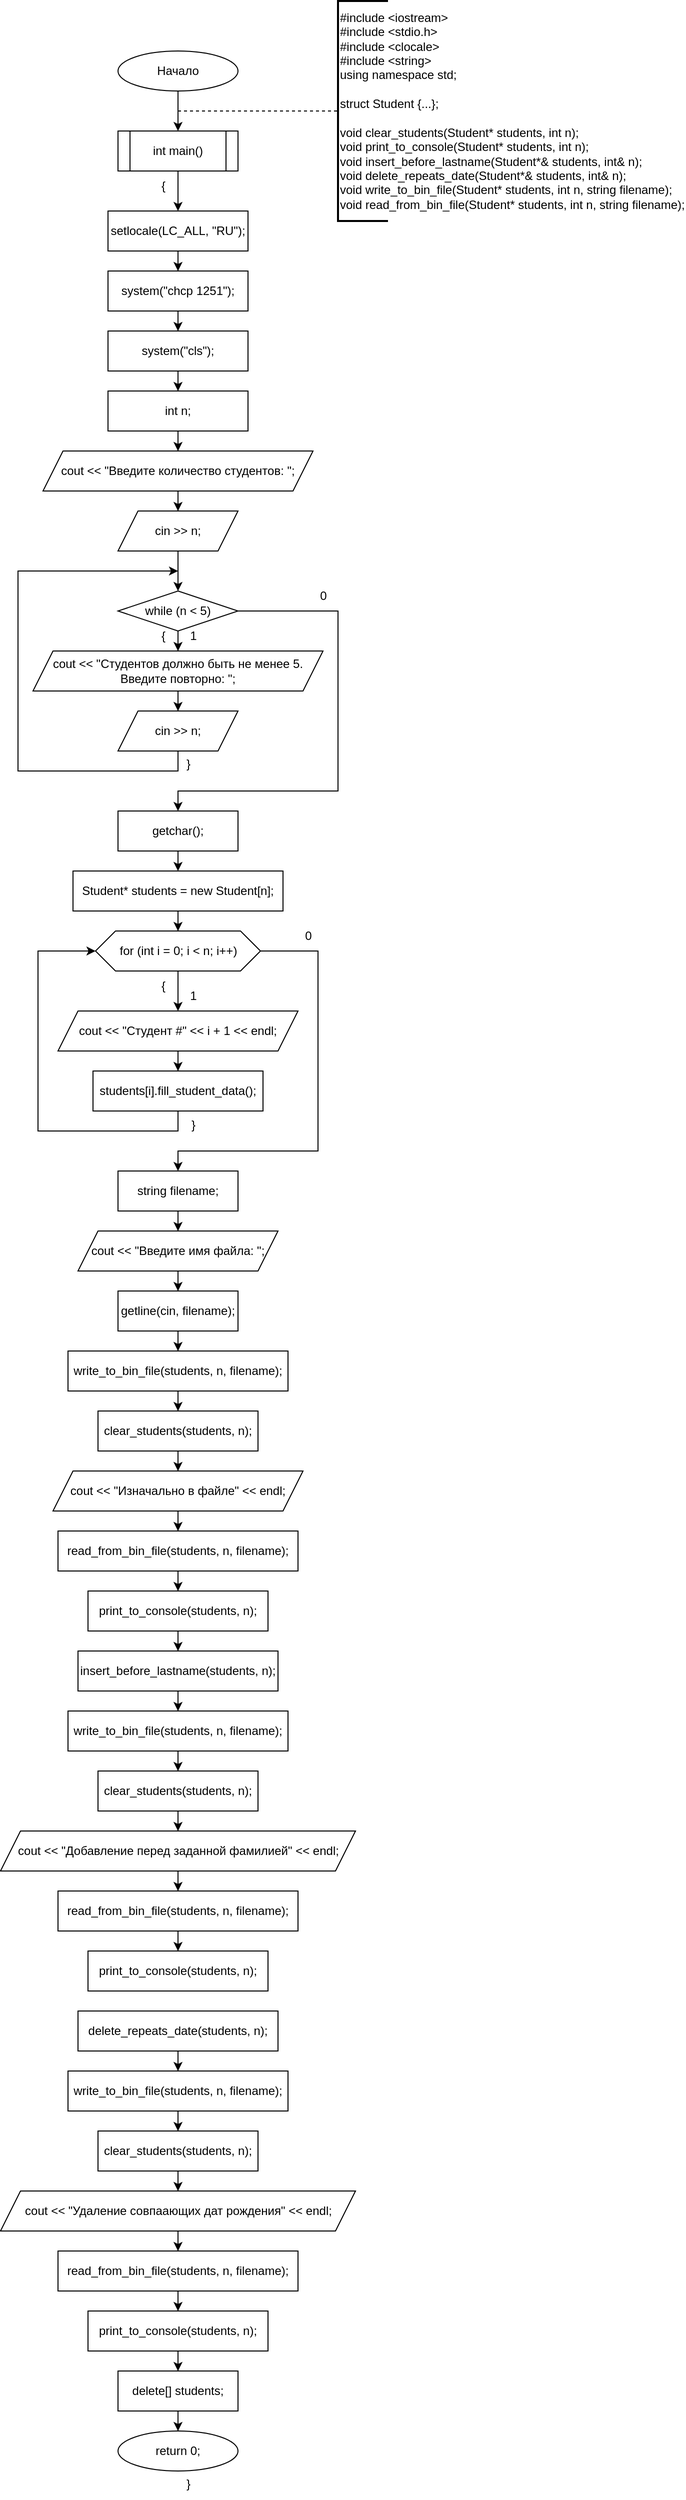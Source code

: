 <mxfile version="25.0.2" pages="8">
  <diagram name="main" id="tKVIh563fonhRnVErXoV">
    <mxGraphModel dx="2345" dy="1304" grid="1" gridSize="10" guides="1" tooltips="1" connect="1" arrows="1" fold="1" page="1" pageScale="1" pageWidth="827" pageHeight="1169" math="0" shadow="0">
      <root>
        <mxCell id="0" />
        <mxCell id="1" parent="0" />
        <mxCell id="3lC-_C8PlOQFWdwPL4I0-4" value="" style="edgeStyle=orthogonalEdgeStyle;rounded=0;orthogonalLoop=1;jettySize=auto;html=1;" edge="1" parent="1" source="3lC-_C8PlOQFWdwPL4I0-2" target="3lC-_C8PlOQFWdwPL4I0-3">
          <mxGeometry relative="1" as="geometry" />
        </mxCell>
        <mxCell id="3lC-_C8PlOQFWdwPL4I0-2" value="Начало" style="ellipse;whiteSpace=wrap;html=1;" vertex="1" parent="1">
          <mxGeometry x="300" y="80" width="120" height="40" as="geometry" />
        </mxCell>
        <mxCell id="3lC-_C8PlOQFWdwPL4I0-8" value="" style="edgeStyle=orthogonalEdgeStyle;rounded=0;orthogonalLoop=1;jettySize=auto;html=1;" edge="1" parent="1" source="3lC-_C8PlOQFWdwPL4I0-3" target="3lC-_C8PlOQFWdwPL4I0-7">
          <mxGeometry relative="1" as="geometry" />
        </mxCell>
        <mxCell id="3lC-_C8PlOQFWdwPL4I0-3" value="int main()" style="shape=process;whiteSpace=wrap;html=1;backgroundOutline=1;" vertex="1" parent="1">
          <mxGeometry x="300" y="160" width="120" height="40" as="geometry" />
        </mxCell>
        <mxCell id="3lC-_C8PlOQFWdwPL4I0-5" value="" style="endArrow=none;dashed=1;html=1;rounded=0;" edge="1" parent="1" target="3lC-_C8PlOQFWdwPL4I0-6">
          <mxGeometry width="50" height="50" relative="1" as="geometry">
            <mxPoint x="360" y="140" as="sourcePoint" />
            <mxPoint x="520" y="140" as="targetPoint" />
          </mxGeometry>
        </mxCell>
        <mxCell id="3lC-_C8PlOQFWdwPL4I0-6" value="&lt;div&gt;#include &amp;lt;iostream&amp;gt;&lt;/div&gt;&lt;div&gt;#include &amp;lt;stdio.h&amp;gt;&lt;/div&gt;&lt;div&gt;#include &amp;lt;clocale&amp;gt;&lt;/div&gt;&lt;div&gt;#include &amp;lt;string&amp;gt;&lt;/div&gt;&lt;div&gt;using namespace std;&lt;/div&gt;&lt;div&gt;&lt;br&gt;&lt;/div&gt;&lt;div&gt;struct Student {...};&lt;/div&gt;&lt;div&gt;&lt;br&gt;&lt;/div&gt;&lt;div&gt;&lt;div&gt;void clear_students(Student* students, int n);&lt;/div&gt;&lt;div&gt;void print_to_console(Student* students, int n);&lt;/div&gt;&lt;div&gt;void insert_before_lastname(Student*&amp;amp; students, int&amp;amp; n);&lt;/div&gt;&lt;div&gt;void delete_repeats_date(Student*&amp;amp; students, int&amp;amp; n);&lt;/div&gt;&lt;div&gt;void write_to_bin_file(Student* students, int n, string filename);&lt;/div&gt;&lt;div&gt;void read_from_bin_file(Student* students, int n, string filename);&lt;/div&gt;&lt;/div&gt;" style="strokeWidth=2;html=1;shape=mxgraph.flowchart.annotation_1;align=left;pointerEvents=1;" vertex="1" parent="1">
          <mxGeometry x="520" y="30" width="50" height="220" as="geometry" />
        </mxCell>
        <mxCell id="3lC-_C8PlOQFWdwPL4I0-11" value="" style="edgeStyle=orthogonalEdgeStyle;rounded=0;orthogonalLoop=1;jettySize=auto;html=1;" edge="1" parent="1" source="3lC-_C8PlOQFWdwPL4I0-7" target="3lC-_C8PlOQFWdwPL4I0-10">
          <mxGeometry relative="1" as="geometry" />
        </mxCell>
        <mxCell id="3lC-_C8PlOQFWdwPL4I0-7" value="setlocale(LC_ALL, &quot;RU&quot;);" style="whiteSpace=wrap;html=1;" vertex="1" parent="1">
          <mxGeometry x="290" y="240" width="140" height="40" as="geometry" />
        </mxCell>
        <mxCell id="3lC-_C8PlOQFWdwPL4I0-9" value="{" style="text;html=1;align=center;verticalAlign=middle;resizable=0;points=[];autosize=1;strokeColor=none;fillColor=none;" vertex="1" parent="1">
          <mxGeometry x="330" y="200" width="30" height="30" as="geometry" />
        </mxCell>
        <mxCell id="3lC-_C8PlOQFWdwPL4I0-13" value="" style="edgeStyle=orthogonalEdgeStyle;rounded=0;orthogonalLoop=1;jettySize=auto;html=1;" edge="1" parent="1" source="3lC-_C8PlOQFWdwPL4I0-10" target="3lC-_C8PlOQFWdwPL4I0-12">
          <mxGeometry relative="1" as="geometry" />
        </mxCell>
        <mxCell id="3lC-_C8PlOQFWdwPL4I0-10" value="system(&quot;chcp 1251&quot;);" style="whiteSpace=wrap;html=1;" vertex="1" parent="1">
          <mxGeometry x="290" y="300" width="140" height="40" as="geometry" />
        </mxCell>
        <mxCell id="3lC-_C8PlOQFWdwPL4I0-15" value="" style="edgeStyle=orthogonalEdgeStyle;rounded=0;orthogonalLoop=1;jettySize=auto;html=1;" edge="1" parent="1" source="3lC-_C8PlOQFWdwPL4I0-12" target="3lC-_C8PlOQFWdwPL4I0-14">
          <mxGeometry relative="1" as="geometry" />
        </mxCell>
        <mxCell id="3lC-_C8PlOQFWdwPL4I0-12" value="system(&quot;cls&quot;);" style="whiteSpace=wrap;html=1;" vertex="1" parent="1">
          <mxGeometry x="290" y="360" width="140" height="40" as="geometry" />
        </mxCell>
        <mxCell id="3lC-_C8PlOQFWdwPL4I0-17" value="" style="edgeStyle=orthogonalEdgeStyle;rounded=0;orthogonalLoop=1;jettySize=auto;html=1;" edge="1" parent="1" source="3lC-_C8PlOQFWdwPL4I0-14" target="3lC-_C8PlOQFWdwPL4I0-16">
          <mxGeometry relative="1" as="geometry" />
        </mxCell>
        <mxCell id="3lC-_C8PlOQFWdwPL4I0-14" value="int n;" style="whiteSpace=wrap;html=1;" vertex="1" parent="1">
          <mxGeometry x="290" y="420" width="140" height="40" as="geometry" />
        </mxCell>
        <mxCell id="3lC-_C8PlOQFWdwPL4I0-19" value="" style="edgeStyle=orthogonalEdgeStyle;rounded=0;orthogonalLoop=1;jettySize=auto;html=1;" edge="1" parent="1" source="3lC-_C8PlOQFWdwPL4I0-16" target="3lC-_C8PlOQFWdwPL4I0-18">
          <mxGeometry relative="1" as="geometry" />
        </mxCell>
        <mxCell id="3lC-_C8PlOQFWdwPL4I0-16" value="cout &amp;lt;&amp;lt; &quot;Введите количество студентов: &quot;;" style="shape=parallelogram;perimeter=parallelogramPerimeter;whiteSpace=wrap;html=1;fixedSize=1;" vertex="1" parent="1">
          <mxGeometry x="225" y="480" width="270" height="40" as="geometry" />
        </mxCell>
        <mxCell id="3lC-_C8PlOQFWdwPL4I0-21" value="" style="edgeStyle=orthogonalEdgeStyle;rounded=0;orthogonalLoop=1;jettySize=auto;html=1;" edge="1" parent="1" source="3lC-_C8PlOQFWdwPL4I0-18" target="3lC-_C8PlOQFWdwPL4I0-20">
          <mxGeometry relative="1" as="geometry" />
        </mxCell>
        <mxCell id="3lC-_C8PlOQFWdwPL4I0-18" value="cin &amp;gt;&amp;gt; n;" style="shape=parallelogram;perimeter=parallelogramPerimeter;whiteSpace=wrap;html=1;fixedSize=1;" vertex="1" parent="1">
          <mxGeometry x="300" y="540" width="120" height="40" as="geometry" />
        </mxCell>
        <mxCell id="3lC-_C8PlOQFWdwPL4I0-23" value="" style="edgeStyle=orthogonalEdgeStyle;rounded=0;orthogonalLoop=1;jettySize=auto;html=1;" edge="1" parent="1" source="3lC-_C8PlOQFWdwPL4I0-20" target="3lC-_C8PlOQFWdwPL4I0-22">
          <mxGeometry relative="1" as="geometry" />
        </mxCell>
        <mxCell id="3lC-_C8PlOQFWdwPL4I0-30" style="edgeStyle=orthogonalEdgeStyle;rounded=0;orthogonalLoop=1;jettySize=auto;html=1;entryX=0.5;entryY=0;entryDx=0;entryDy=0;" edge="1" parent="1" source="3lC-_C8PlOQFWdwPL4I0-20" target="3lC-_C8PlOQFWdwPL4I0-31">
          <mxGeometry relative="1" as="geometry">
            <mxPoint x="360" y="840" as="targetPoint" />
            <Array as="points">
              <mxPoint x="520" y="640" />
              <mxPoint x="520" y="820" />
              <mxPoint x="360" y="820" />
            </Array>
          </mxGeometry>
        </mxCell>
        <mxCell id="3lC-_C8PlOQFWdwPL4I0-20" value="while (n &amp;lt; 5)" style="rhombus;whiteSpace=wrap;html=1;" vertex="1" parent="1">
          <mxGeometry x="300" y="620" width="120" height="40" as="geometry" />
        </mxCell>
        <mxCell id="3lC-_C8PlOQFWdwPL4I0-27" value="" style="edgeStyle=orthogonalEdgeStyle;rounded=0;orthogonalLoop=1;jettySize=auto;html=1;" edge="1" parent="1" source="3lC-_C8PlOQFWdwPL4I0-22" target="3lC-_C8PlOQFWdwPL4I0-26">
          <mxGeometry relative="1" as="geometry" />
        </mxCell>
        <mxCell id="3lC-_C8PlOQFWdwPL4I0-22" value="cout &amp;lt;&amp;lt; &quot;Студентов должно быть не менее 5. Введите повторно: &quot;;" style="shape=parallelogram;perimeter=parallelogramPerimeter;whiteSpace=wrap;html=1;fixedSize=1;" vertex="1" parent="1">
          <mxGeometry x="215" y="680" width="290" height="40" as="geometry" />
        </mxCell>
        <mxCell id="3lC-_C8PlOQFWdwPL4I0-24" value="{" style="text;html=1;align=center;verticalAlign=middle;resizable=0;points=[];autosize=1;strokeColor=none;fillColor=none;" vertex="1" parent="1">
          <mxGeometry x="330" y="650" width="30" height="30" as="geometry" />
        </mxCell>
        <mxCell id="3lC-_C8PlOQFWdwPL4I0-25" value="1" style="text;html=1;align=center;verticalAlign=middle;resizable=0;points=[];autosize=1;strokeColor=none;fillColor=none;" vertex="1" parent="1">
          <mxGeometry x="360" y="650" width="30" height="30" as="geometry" />
        </mxCell>
        <mxCell id="3lC-_C8PlOQFWdwPL4I0-28" style="edgeStyle=orthogonalEdgeStyle;rounded=0;orthogonalLoop=1;jettySize=auto;html=1;" edge="1" parent="1" source="3lC-_C8PlOQFWdwPL4I0-26">
          <mxGeometry relative="1" as="geometry">
            <mxPoint x="360" y="600" as="targetPoint" />
            <Array as="points">
              <mxPoint x="360" y="800" />
              <mxPoint x="200" y="800" />
              <mxPoint x="200" y="600" />
            </Array>
          </mxGeometry>
        </mxCell>
        <mxCell id="3lC-_C8PlOQFWdwPL4I0-26" value="cin &amp;gt;&amp;gt; n;" style="shape=parallelogram;perimeter=parallelogramPerimeter;whiteSpace=wrap;html=1;fixedSize=1;" vertex="1" parent="1">
          <mxGeometry x="300" y="740" width="120" height="40" as="geometry" />
        </mxCell>
        <mxCell id="3lC-_C8PlOQFWdwPL4I0-29" value="}" style="text;html=1;align=center;verticalAlign=middle;resizable=0;points=[];autosize=1;strokeColor=none;fillColor=none;" vertex="1" parent="1">
          <mxGeometry x="355" y="778" width="30" height="30" as="geometry" />
        </mxCell>
        <mxCell id="3lC-_C8PlOQFWdwPL4I0-34" value="" style="edgeStyle=orthogonalEdgeStyle;rounded=0;orthogonalLoop=1;jettySize=auto;html=1;" edge="1" parent="1" source="3lC-_C8PlOQFWdwPL4I0-31" target="3lC-_C8PlOQFWdwPL4I0-33">
          <mxGeometry relative="1" as="geometry">
            <Array as="points">
              <mxPoint x="320" y="880" />
              <mxPoint x="320" y="880" />
            </Array>
          </mxGeometry>
        </mxCell>
        <mxCell id="3lC-_C8PlOQFWdwPL4I0-31" value="getchar();" style="rounded=0;whiteSpace=wrap;html=1;" vertex="1" parent="1">
          <mxGeometry x="300" y="840" width="120" height="40" as="geometry" />
        </mxCell>
        <mxCell id="3lC-_C8PlOQFWdwPL4I0-36" value="" style="edgeStyle=orthogonalEdgeStyle;rounded=0;orthogonalLoop=1;jettySize=auto;html=1;" edge="1" parent="1" source="3lC-_C8PlOQFWdwPL4I0-33" target="3lC-_C8PlOQFWdwPL4I0-35">
          <mxGeometry relative="1" as="geometry" />
        </mxCell>
        <mxCell id="3lC-_C8PlOQFWdwPL4I0-33" value="Student* students = new Student[n];" style="whiteSpace=wrap;html=1;rounded=0;" vertex="1" parent="1">
          <mxGeometry x="255" y="900" width="210" height="40" as="geometry" />
        </mxCell>
        <mxCell id="3lC-_C8PlOQFWdwPL4I0-38" value="" style="edgeStyle=orthogonalEdgeStyle;rounded=0;orthogonalLoop=1;jettySize=auto;html=1;" edge="1" parent="1" source="3lC-_C8PlOQFWdwPL4I0-35" target="3lC-_C8PlOQFWdwPL4I0-37">
          <mxGeometry relative="1" as="geometry" />
        </mxCell>
        <mxCell id="3lC-_C8PlOQFWdwPL4I0-46" style="edgeStyle=orthogonalEdgeStyle;rounded=0;orthogonalLoop=1;jettySize=auto;html=1;entryX=0.5;entryY=0;entryDx=0;entryDy=0;" edge="1" parent="1" source="3lC-_C8PlOQFWdwPL4I0-35" target="3lC-_C8PlOQFWdwPL4I0-48">
          <mxGeometry relative="1" as="geometry">
            <mxPoint x="360" y="1200" as="targetPoint" />
            <Array as="points">
              <mxPoint x="500" y="980" />
              <mxPoint x="500" y="1180" />
              <mxPoint x="360" y="1180" />
            </Array>
          </mxGeometry>
        </mxCell>
        <mxCell id="3lC-_C8PlOQFWdwPL4I0-35" value="for (int i = 0; i &amp;lt; n; i++)" style="shape=hexagon;perimeter=hexagonPerimeter2;whiteSpace=wrap;html=1;fixedSize=1;rounded=0;" vertex="1" parent="1">
          <mxGeometry x="277.5" y="960" width="165" height="40" as="geometry" />
        </mxCell>
        <mxCell id="3lC-_C8PlOQFWdwPL4I0-42" value="" style="edgeStyle=orthogonalEdgeStyle;rounded=0;orthogonalLoop=1;jettySize=auto;html=1;" edge="1" parent="1" source="3lC-_C8PlOQFWdwPL4I0-37" target="3lC-_C8PlOQFWdwPL4I0-41">
          <mxGeometry relative="1" as="geometry" />
        </mxCell>
        <mxCell id="3lC-_C8PlOQFWdwPL4I0-37" value="cout &amp;lt;&amp;lt; &quot;Студент #&quot; &amp;lt;&amp;lt; i + 1 &amp;lt;&amp;lt; endl;" style="shape=parallelogram;perimeter=parallelogramPerimeter;whiteSpace=wrap;html=1;fixedSize=1;rounded=0;" vertex="1" parent="1">
          <mxGeometry x="240" y="1040" width="240" height="40" as="geometry" />
        </mxCell>
        <mxCell id="3lC-_C8PlOQFWdwPL4I0-39" value="{" style="text;html=1;align=center;verticalAlign=middle;resizable=0;points=[];autosize=1;strokeColor=none;fillColor=none;" vertex="1" parent="1">
          <mxGeometry x="330" y="1000" width="30" height="30" as="geometry" />
        </mxCell>
        <mxCell id="3lC-_C8PlOQFWdwPL4I0-40" value="1" style="text;html=1;align=center;verticalAlign=middle;resizable=0;points=[];autosize=1;strokeColor=none;fillColor=none;" vertex="1" parent="1">
          <mxGeometry x="360" y="1010" width="30" height="30" as="geometry" />
        </mxCell>
        <mxCell id="3lC-_C8PlOQFWdwPL4I0-43" style="edgeStyle=orthogonalEdgeStyle;rounded=0;orthogonalLoop=1;jettySize=auto;html=1;entryX=0;entryY=0.5;entryDx=0;entryDy=0;" edge="1" parent="1" source="3lC-_C8PlOQFWdwPL4I0-41" target="3lC-_C8PlOQFWdwPL4I0-35">
          <mxGeometry relative="1" as="geometry">
            <Array as="points">
              <mxPoint x="360" y="1160" />
              <mxPoint x="220" y="1160" />
              <mxPoint x="220" y="980" />
            </Array>
          </mxGeometry>
        </mxCell>
        <mxCell id="3lC-_C8PlOQFWdwPL4I0-41" value="students[i].fill_student_data();" style="whiteSpace=wrap;html=1;rounded=0;" vertex="1" parent="1">
          <mxGeometry x="275" y="1100" width="170" height="40" as="geometry" />
        </mxCell>
        <mxCell id="3lC-_C8PlOQFWdwPL4I0-44" value="}" style="text;html=1;align=center;verticalAlign=middle;resizable=0;points=[];autosize=1;strokeColor=none;fillColor=none;" vertex="1" parent="1">
          <mxGeometry x="360" y="1139" width="30" height="30" as="geometry" />
        </mxCell>
        <mxCell id="3lC-_C8PlOQFWdwPL4I0-45" value="0" style="text;html=1;align=center;verticalAlign=middle;resizable=0;points=[];autosize=1;strokeColor=none;fillColor=none;" vertex="1" parent="1">
          <mxGeometry x="490" y="610" width="30" height="30" as="geometry" />
        </mxCell>
        <mxCell id="3lC-_C8PlOQFWdwPL4I0-47" value="0" style="text;html=1;align=center;verticalAlign=middle;resizable=0;points=[];autosize=1;strokeColor=none;fillColor=none;" vertex="1" parent="1">
          <mxGeometry x="475" y="950" width="30" height="30" as="geometry" />
        </mxCell>
        <mxCell id="3lC-_C8PlOQFWdwPL4I0-50" value="" style="edgeStyle=orthogonalEdgeStyle;rounded=0;orthogonalLoop=1;jettySize=auto;html=1;" edge="1" parent="1" source="3lC-_C8PlOQFWdwPL4I0-48" target="3lC-_C8PlOQFWdwPL4I0-49">
          <mxGeometry relative="1" as="geometry" />
        </mxCell>
        <mxCell id="3lC-_C8PlOQFWdwPL4I0-48" value="string filename;" style="rounded=0;whiteSpace=wrap;html=1;" vertex="1" parent="1">
          <mxGeometry x="300" y="1200" width="120" height="40" as="geometry" />
        </mxCell>
        <mxCell id="3lC-_C8PlOQFWdwPL4I0-52" value="" style="edgeStyle=orthogonalEdgeStyle;rounded=0;orthogonalLoop=1;jettySize=auto;html=1;" edge="1" parent="1" source="3lC-_C8PlOQFWdwPL4I0-49" target="3lC-_C8PlOQFWdwPL4I0-51">
          <mxGeometry relative="1" as="geometry" />
        </mxCell>
        <mxCell id="3lC-_C8PlOQFWdwPL4I0-49" value="cout &amp;lt;&amp;lt; &quot;Введите имя файла: &quot;;" style="shape=parallelogram;perimeter=parallelogramPerimeter;whiteSpace=wrap;html=1;fixedSize=1;rounded=0;" vertex="1" parent="1">
          <mxGeometry x="260" y="1260" width="200" height="40" as="geometry" />
        </mxCell>
        <mxCell id="3lC-_C8PlOQFWdwPL4I0-54" value="" style="edgeStyle=orthogonalEdgeStyle;rounded=0;orthogonalLoop=1;jettySize=auto;html=1;" edge="1" parent="1" source="3lC-_C8PlOQFWdwPL4I0-51" target="3lC-_C8PlOQFWdwPL4I0-53">
          <mxGeometry relative="1" as="geometry" />
        </mxCell>
        <mxCell id="3lC-_C8PlOQFWdwPL4I0-51" value="getline(cin, filename);" style="whiteSpace=wrap;html=1;rounded=0;" vertex="1" parent="1">
          <mxGeometry x="300" y="1320" width="120" height="40" as="geometry" />
        </mxCell>
        <mxCell id="3lC-_C8PlOQFWdwPL4I0-56" value="" style="edgeStyle=orthogonalEdgeStyle;rounded=0;orthogonalLoop=1;jettySize=auto;html=1;" edge="1" parent="1" source="3lC-_C8PlOQFWdwPL4I0-53" target="3lC-_C8PlOQFWdwPL4I0-55">
          <mxGeometry relative="1" as="geometry" />
        </mxCell>
        <mxCell id="3lC-_C8PlOQFWdwPL4I0-53" value="write_to_bin_file(students, n, filename);" style="whiteSpace=wrap;html=1;rounded=0;" vertex="1" parent="1">
          <mxGeometry x="250" y="1380" width="220" height="40" as="geometry" />
        </mxCell>
        <mxCell id="3lC-_C8PlOQFWdwPL4I0-58" value="" style="edgeStyle=orthogonalEdgeStyle;rounded=0;orthogonalLoop=1;jettySize=auto;html=1;" edge="1" parent="1" source="3lC-_C8PlOQFWdwPL4I0-55" target="3lC-_C8PlOQFWdwPL4I0-57">
          <mxGeometry relative="1" as="geometry" />
        </mxCell>
        <mxCell id="3lC-_C8PlOQFWdwPL4I0-55" value="clear_students(students, n);" style="whiteSpace=wrap;html=1;rounded=0;" vertex="1" parent="1">
          <mxGeometry x="280" y="1440" width="160" height="40" as="geometry" />
        </mxCell>
        <mxCell id="3lC-_C8PlOQFWdwPL4I0-60" value="" style="edgeStyle=orthogonalEdgeStyle;rounded=0;orthogonalLoop=1;jettySize=auto;html=1;" edge="1" parent="1" source="3lC-_C8PlOQFWdwPL4I0-57" target="3lC-_C8PlOQFWdwPL4I0-59">
          <mxGeometry relative="1" as="geometry" />
        </mxCell>
        <mxCell id="3lC-_C8PlOQFWdwPL4I0-57" value="cout &amp;lt;&amp;lt; &quot;Изначально в файле&quot; &amp;lt;&amp;lt; endl;" style="shape=parallelogram;perimeter=parallelogramPerimeter;whiteSpace=wrap;html=1;fixedSize=1;rounded=0;" vertex="1" parent="1">
          <mxGeometry x="235" y="1500" width="250" height="40" as="geometry" />
        </mxCell>
        <mxCell id="3lC-_C8PlOQFWdwPL4I0-62" value="" style="edgeStyle=orthogonalEdgeStyle;rounded=0;orthogonalLoop=1;jettySize=auto;html=1;" edge="1" parent="1" source="3lC-_C8PlOQFWdwPL4I0-59" target="3lC-_C8PlOQFWdwPL4I0-61">
          <mxGeometry relative="1" as="geometry" />
        </mxCell>
        <mxCell id="3lC-_C8PlOQFWdwPL4I0-59" value="read_from_bin_file(students, n, filename);" style="whiteSpace=wrap;html=1;rounded=0;" vertex="1" parent="1">
          <mxGeometry x="240" y="1560" width="240" height="40" as="geometry" />
        </mxCell>
        <mxCell id="3lC-_C8PlOQFWdwPL4I0-76" value="" style="edgeStyle=orthogonalEdgeStyle;rounded=0;orthogonalLoop=1;jettySize=auto;html=1;" edge="1" parent="1" source="3lC-_C8PlOQFWdwPL4I0-61" target="3lC-_C8PlOQFWdwPL4I0-75">
          <mxGeometry relative="1" as="geometry" />
        </mxCell>
        <mxCell id="3lC-_C8PlOQFWdwPL4I0-61" value="print_to_console(students, n);" style="whiteSpace=wrap;html=1;rounded=0;" vertex="1" parent="1">
          <mxGeometry x="270" y="1620" width="180" height="40" as="geometry" />
        </mxCell>
        <mxCell id="3lC-_C8PlOQFWdwPL4I0-63" value="" style="edgeStyle=orthogonalEdgeStyle;rounded=0;orthogonalLoop=1;jettySize=auto;html=1;" edge="1" parent="1" source="3lC-_C8PlOQFWdwPL4I0-64" target="3lC-_C8PlOQFWdwPL4I0-66">
          <mxGeometry relative="1" as="geometry" />
        </mxCell>
        <mxCell id="3lC-_C8PlOQFWdwPL4I0-64" value="write_to_bin_file(students, n, filename);" style="whiteSpace=wrap;html=1;rounded=0;" vertex="1" parent="1">
          <mxGeometry x="250" y="1740" width="220" height="40" as="geometry" />
        </mxCell>
        <mxCell id="3lC-_C8PlOQFWdwPL4I0-65" value="" style="edgeStyle=orthogonalEdgeStyle;rounded=0;orthogonalLoop=1;jettySize=auto;html=1;" edge="1" parent="1" source="3lC-_C8PlOQFWdwPL4I0-66" target="3lC-_C8PlOQFWdwPL4I0-68">
          <mxGeometry relative="1" as="geometry" />
        </mxCell>
        <mxCell id="3lC-_C8PlOQFWdwPL4I0-66" value="clear_students(students, n);" style="whiteSpace=wrap;html=1;rounded=0;" vertex="1" parent="1">
          <mxGeometry x="280" y="1800" width="160" height="40" as="geometry" />
        </mxCell>
        <mxCell id="3lC-_C8PlOQFWdwPL4I0-67" value="" style="edgeStyle=orthogonalEdgeStyle;rounded=0;orthogonalLoop=1;jettySize=auto;html=1;" edge="1" parent="1" source="3lC-_C8PlOQFWdwPL4I0-68" target="3lC-_C8PlOQFWdwPL4I0-70">
          <mxGeometry relative="1" as="geometry" />
        </mxCell>
        <mxCell id="3lC-_C8PlOQFWdwPL4I0-68" value="cout &amp;lt;&amp;lt; &quot;Добавление перед заданной фамилией&quot; &amp;lt;&amp;lt; endl;" style="shape=parallelogram;perimeter=parallelogramPerimeter;whiteSpace=wrap;html=1;fixedSize=1;rounded=0;" vertex="1" parent="1">
          <mxGeometry x="182.5" y="1860" width="355" height="40" as="geometry" />
        </mxCell>
        <mxCell id="3lC-_C8PlOQFWdwPL4I0-69" value="" style="edgeStyle=orthogonalEdgeStyle;rounded=0;orthogonalLoop=1;jettySize=auto;html=1;" edge="1" parent="1" source="3lC-_C8PlOQFWdwPL4I0-70" target="3lC-_C8PlOQFWdwPL4I0-71">
          <mxGeometry relative="1" as="geometry" />
        </mxCell>
        <mxCell id="3lC-_C8PlOQFWdwPL4I0-70" value="read_from_bin_file(students, n, filename);" style="whiteSpace=wrap;html=1;rounded=0;" vertex="1" parent="1">
          <mxGeometry x="240" y="1920" width="240" height="40" as="geometry" />
        </mxCell>
        <mxCell id="3lC-_C8PlOQFWdwPL4I0-71" value="print_to_console(students, n);" style="whiteSpace=wrap;html=1;rounded=0;" vertex="1" parent="1">
          <mxGeometry x="270" y="1980" width="180" height="40" as="geometry" />
        </mxCell>
        <mxCell id="3lC-_C8PlOQFWdwPL4I0-78" style="edgeStyle=orthogonalEdgeStyle;rounded=0;orthogonalLoop=1;jettySize=auto;html=1;entryX=0.5;entryY=0;entryDx=0;entryDy=0;" edge="1" parent="1" source="3lC-_C8PlOQFWdwPL4I0-75" target="3lC-_C8PlOQFWdwPL4I0-64">
          <mxGeometry relative="1" as="geometry" />
        </mxCell>
        <mxCell id="3lC-_C8PlOQFWdwPL4I0-75" value="insert_before_lastname(students, n);" style="whiteSpace=wrap;html=1;rounded=0;" vertex="1" parent="1">
          <mxGeometry x="260" y="1680" width="200" height="40" as="geometry" />
        </mxCell>
        <mxCell id="3lC-_C8PlOQFWdwPL4I0-80" value="" style="edgeStyle=orthogonalEdgeStyle;rounded=0;orthogonalLoop=1;jettySize=auto;html=1;" edge="1" parent="1" source="3lC-_C8PlOQFWdwPL4I0-81" target="3lC-_C8PlOQFWdwPL4I0-83">
          <mxGeometry relative="1" as="geometry" />
        </mxCell>
        <mxCell id="3lC-_C8PlOQFWdwPL4I0-81" value="write_to_bin_file(students, n, filename);" style="whiteSpace=wrap;html=1;rounded=0;" vertex="1" parent="1">
          <mxGeometry x="250" y="2100" width="220" height="40" as="geometry" />
        </mxCell>
        <mxCell id="3lC-_C8PlOQFWdwPL4I0-82" value="" style="edgeStyle=orthogonalEdgeStyle;rounded=0;orthogonalLoop=1;jettySize=auto;html=1;" edge="1" parent="1" source="3lC-_C8PlOQFWdwPL4I0-83" target="3lC-_C8PlOQFWdwPL4I0-85">
          <mxGeometry relative="1" as="geometry" />
        </mxCell>
        <mxCell id="3lC-_C8PlOQFWdwPL4I0-83" value="clear_students(students, n);" style="whiteSpace=wrap;html=1;rounded=0;" vertex="1" parent="1">
          <mxGeometry x="280" y="2160" width="160" height="40" as="geometry" />
        </mxCell>
        <mxCell id="3lC-_C8PlOQFWdwPL4I0-84" value="" style="edgeStyle=orthogonalEdgeStyle;rounded=0;orthogonalLoop=1;jettySize=auto;html=1;" edge="1" parent="1" source="3lC-_C8PlOQFWdwPL4I0-85" target="3lC-_C8PlOQFWdwPL4I0-87">
          <mxGeometry relative="1" as="geometry" />
        </mxCell>
        <mxCell id="3lC-_C8PlOQFWdwPL4I0-85" value="cout &amp;lt;&amp;lt; &quot;Удаление совпаающих дат рождения&quot; &amp;lt;&amp;lt; endl;" style="shape=parallelogram;perimeter=parallelogramPerimeter;whiteSpace=wrap;html=1;fixedSize=1;rounded=0;" vertex="1" parent="1">
          <mxGeometry x="182.5" y="2220" width="355" height="40" as="geometry" />
        </mxCell>
        <mxCell id="3lC-_C8PlOQFWdwPL4I0-86" value="" style="edgeStyle=orthogonalEdgeStyle;rounded=0;orthogonalLoop=1;jettySize=auto;html=1;" edge="1" parent="1" source="3lC-_C8PlOQFWdwPL4I0-87" target="3lC-_C8PlOQFWdwPL4I0-88">
          <mxGeometry relative="1" as="geometry" />
        </mxCell>
        <mxCell id="3lC-_C8PlOQFWdwPL4I0-87" value="read_from_bin_file(students, n, filename);" style="whiteSpace=wrap;html=1;rounded=0;" vertex="1" parent="1">
          <mxGeometry x="240" y="2280" width="240" height="40" as="geometry" />
        </mxCell>
        <mxCell id="3lC-_C8PlOQFWdwPL4I0-92" value="" style="edgeStyle=orthogonalEdgeStyle;rounded=0;orthogonalLoop=1;jettySize=auto;html=1;" edge="1" parent="1" source="3lC-_C8PlOQFWdwPL4I0-88" target="3lC-_C8PlOQFWdwPL4I0-91">
          <mxGeometry relative="1" as="geometry" />
        </mxCell>
        <mxCell id="3lC-_C8PlOQFWdwPL4I0-88" value="print_to_console(students, n);" style="whiteSpace=wrap;html=1;rounded=0;" vertex="1" parent="1">
          <mxGeometry x="270" y="2340" width="180" height="40" as="geometry" />
        </mxCell>
        <mxCell id="3lC-_C8PlOQFWdwPL4I0-89" style="edgeStyle=orthogonalEdgeStyle;rounded=0;orthogonalLoop=1;jettySize=auto;html=1;entryX=0.5;entryY=0;entryDx=0;entryDy=0;" edge="1" parent="1" source="3lC-_C8PlOQFWdwPL4I0-90" target="3lC-_C8PlOQFWdwPL4I0-81">
          <mxGeometry relative="1" as="geometry" />
        </mxCell>
        <mxCell id="3lC-_C8PlOQFWdwPL4I0-90" value="delete_repeats_date(students, n);" style="whiteSpace=wrap;html=1;rounded=0;" vertex="1" parent="1">
          <mxGeometry x="260" y="2040" width="200" height="40" as="geometry" />
        </mxCell>
        <mxCell id="3lC-_C8PlOQFWdwPL4I0-94" style="edgeStyle=orthogonalEdgeStyle;rounded=0;orthogonalLoop=1;jettySize=auto;html=1;entryX=0.5;entryY=0;entryDx=0;entryDy=0;" edge="1" parent="1" source="3lC-_C8PlOQFWdwPL4I0-91" target="3lC-_C8PlOQFWdwPL4I0-93">
          <mxGeometry relative="1" as="geometry" />
        </mxCell>
        <mxCell id="3lC-_C8PlOQFWdwPL4I0-91" value="delete[] students;" style="whiteSpace=wrap;html=1;rounded=0;" vertex="1" parent="1">
          <mxGeometry x="300" y="2400" width="120" height="40" as="geometry" />
        </mxCell>
        <mxCell id="3lC-_C8PlOQFWdwPL4I0-93" value="return 0;" style="ellipse;whiteSpace=wrap;html=1;" vertex="1" parent="1">
          <mxGeometry x="300" y="2460" width="120" height="40" as="geometry" />
        </mxCell>
        <mxCell id="3lC-_C8PlOQFWdwPL4I0-95" value="}" style="text;html=1;align=center;verticalAlign=middle;resizable=0;points=[];autosize=1;strokeColor=none;fillColor=none;" vertex="1" parent="1">
          <mxGeometry x="355" y="2498" width="30" height="30" as="geometry" />
        </mxCell>
      </root>
    </mxGraphModel>
  </diagram>
  <diagram id="oqc9b-g17gP3YR0Uv1wk" name="Student">
    <mxGraphModel dx="3686" dy="2049" grid="1" gridSize="10" guides="1" tooltips="1" connect="1" arrows="1" fold="1" page="1" pageScale="1" pageWidth="827" pageHeight="1169" math="0" shadow="0">
      <root>
        <mxCell id="0" />
        <mxCell id="1" parent="0" />
        <mxCell id="M63MdDKmSw87NA_wDJg0-4" value="" style="edgeStyle=orthogonalEdgeStyle;rounded=0;orthogonalLoop=1;jettySize=auto;html=1;" edge="1" parent="1" source="M63MdDKmSw87NA_wDJg0-2" target="M63MdDKmSw87NA_wDJg0-3">
          <mxGeometry relative="1" as="geometry" />
        </mxCell>
        <mxCell id="M63MdDKmSw87NA_wDJg0-2" value="struct Student" style="shape=process;whiteSpace=wrap;html=1;backgroundOutline=1;" vertex="1" parent="1">
          <mxGeometry x="340" y="80" width="120" height="40" as="geometry" />
        </mxCell>
        <mxCell id="M63MdDKmSw87NA_wDJg0-7" value="" style="edgeStyle=orthogonalEdgeStyle;rounded=0;orthogonalLoop=1;jettySize=auto;html=1;" edge="1" parent="1" source="M63MdDKmSw87NA_wDJg0-3" target="M63MdDKmSw87NA_wDJg0-6">
          <mxGeometry relative="1" as="geometry" />
        </mxCell>
        <mxCell id="M63MdDKmSw87NA_wDJg0-3" value="string lastname = &quot;&quot;;" style="whiteSpace=wrap;html=1;" vertex="1" parent="1">
          <mxGeometry x="340" y="160" width="120" height="40" as="geometry" />
        </mxCell>
        <mxCell id="M63MdDKmSw87NA_wDJg0-5" value="{" style="text;html=1;align=center;verticalAlign=middle;resizable=0;points=[];autosize=1;strokeColor=none;fillColor=none;" vertex="1" parent="1">
          <mxGeometry x="370" y="118" width="30" height="30" as="geometry" />
        </mxCell>
        <mxCell id="M63MdDKmSw87NA_wDJg0-9" value="" style="edgeStyle=orthogonalEdgeStyle;rounded=0;orthogonalLoop=1;jettySize=auto;html=1;" edge="1" parent="1" source="M63MdDKmSw87NA_wDJg0-6" target="M63MdDKmSw87NA_wDJg0-8">
          <mxGeometry relative="1" as="geometry" />
        </mxCell>
        <mxCell id="M63MdDKmSw87NA_wDJg0-6" value="string name = &quot;&quot;;" style="whiteSpace=wrap;html=1;" vertex="1" parent="1">
          <mxGeometry x="340" y="220" width="120" height="40" as="geometry" />
        </mxCell>
        <mxCell id="M63MdDKmSw87NA_wDJg0-11" value="" style="edgeStyle=orthogonalEdgeStyle;rounded=0;orthogonalLoop=1;jettySize=auto;html=1;" edge="1" parent="1" source="M63MdDKmSw87NA_wDJg0-8" target="M63MdDKmSw87NA_wDJg0-10">
          <mxGeometry relative="1" as="geometry" />
        </mxCell>
        <mxCell id="M63MdDKmSw87NA_wDJg0-8" value="string patronymic = &quot;&quot;;" style="whiteSpace=wrap;html=1;" vertex="1" parent="1">
          <mxGeometry x="330" y="280" width="140" height="40" as="geometry" />
        </mxCell>
        <mxCell id="M63MdDKmSw87NA_wDJg0-13" value="" style="edgeStyle=orthogonalEdgeStyle;rounded=0;orthogonalLoop=1;jettySize=auto;html=1;" edge="1" parent="1" source="M63MdDKmSw87NA_wDJg0-10" target="M63MdDKmSw87NA_wDJg0-12">
          <mxGeometry relative="1" as="geometry" />
        </mxCell>
        <mxCell id="M63MdDKmSw87NA_wDJg0-10" value="string birth_date = &quot;&quot;;" style="whiteSpace=wrap;html=1;" vertex="1" parent="1">
          <mxGeometry x="330" y="340" width="140" height="40" as="geometry" />
        </mxCell>
        <mxCell id="M63MdDKmSw87NA_wDJg0-15" value="" style="edgeStyle=orthogonalEdgeStyle;rounded=0;orthogonalLoop=1;jettySize=auto;html=1;" edge="1" parent="1" source="M63MdDKmSw87NA_wDJg0-12" target="M63MdDKmSw87NA_wDJg0-14">
          <mxGeometry relative="1" as="geometry" />
        </mxCell>
        <mxCell id="M63MdDKmSw87NA_wDJg0-12" value="string birth_date = &quot;&quot;;" style="whiteSpace=wrap;html=1;" vertex="1" parent="1">
          <mxGeometry x="330" y="400" width="140" height="40" as="geometry" />
        </mxCell>
        <mxCell id="M63MdDKmSw87NA_wDJg0-17" value="" style="edgeStyle=orthogonalEdgeStyle;rounded=0;orthogonalLoop=1;jettySize=auto;html=1;" edge="1" parent="1" source="M63MdDKmSw87NA_wDJg0-14" target="M63MdDKmSw87NA_wDJg0-16">
          <mxGeometry relative="1" as="geometry" />
        </mxCell>
        <mxCell id="M63MdDKmSw87NA_wDJg0-14" value="string address = &quot;&quot;;" style="whiteSpace=wrap;html=1;" vertex="1" parent="1">
          <mxGeometry x="330" y="460" width="140" height="40" as="geometry" />
        </mxCell>
        <mxCell id="M63MdDKmSw87NA_wDJg0-19" value="" style="edgeStyle=orthogonalEdgeStyle;rounded=0;orthogonalLoop=1;jettySize=auto;html=1;" edge="1" parent="1" source="M63MdDKmSw87NA_wDJg0-16" target="M63MdDKmSw87NA_wDJg0-18">
          <mxGeometry relative="1" as="geometry" />
        </mxCell>
        <mxCell id="M63MdDKmSw87NA_wDJg0-16" value="string rating = &quot;&quot;;" style="whiteSpace=wrap;html=1;" vertex="1" parent="1">
          <mxGeometry x="330" y="520" width="140" height="40" as="geometry" />
        </mxCell>
        <mxCell id="M63MdDKmSw87NA_wDJg0-21" value="" style="edgeStyle=orthogonalEdgeStyle;rounded=0;orthogonalLoop=1;jettySize=auto;html=1;" edge="1" parent="1" source="M63MdDKmSw87NA_wDJg0-18" target="M63MdDKmSw87NA_wDJg0-20">
          <mxGeometry relative="1" as="geometry" />
        </mxCell>
        <mxCell id="M63MdDKmSw87NA_wDJg0-18" value="void fill_student_data()" style="shape=process;whiteSpace=wrap;html=1;backgroundOutline=1;" vertex="1" parent="1">
          <mxGeometry x="315" y="600" width="170" height="40" as="geometry" />
        </mxCell>
        <mxCell id="M63MdDKmSw87NA_wDJg0-24" value="" style="edgeStyle=orthogonalEdgeStyle;rounded=0;orthogonalLoop=1;jettySize=auto;html=1;" edge="1" parent="1" source="M63MdDKmSw87NA_wDJg0-20" target="M63MdDKmSw87NA_wDJg0-23">
          <mxGeometry relative="1" as="geometry" />
        </mxCell>
        <mxCell id="M63MdDKmSw87NA_wDJg0-20" value="cout &amp;lt;&amp;lt; &quot;Фамилия: &quot;;" style="shape=parallelogram;perimeter=parallelogramPerimeter;whiteSpace=wrap;html=1;fixedSize=1;" vertex="1" parent="1">
          <mxGeometry x="325" y="680" width="150" height="40" as="geometry" />
        </mxCell>
        <mxCell id="M63MdDKmSw87NA_wDJg0-22" value="{" style="text;html=1;align=center;verticalAlign=middle;resizable=0;points=[];autosize=1;strokeColor=none;fillColor=none;" vertex="1" parent="1">
          <mxGeometry x="370" y="640" width="30" height="30" as="geometry" />
        </mxCell>
        <mxCell id="M63MdDKmSw87NA_wDJg0-29" style="edgeStyle=orthogonalEdgeStyle;rounded=0;orthogonalLoop=1;jettySize=auto;html=1;entryX=0.5;entryY=0;entryDx=0;entryDy=0;" edge="1" parent="1" source="M63MdDKmSw87NA_wDJg0-23" target="M63MdDKmSw87NA_wDJg0-26">
          <mxGeometry relative="1" as="geometry" />
        </mxCell>
        <mxCell id="M63MdDKmSw87NA_wDJg0-23" value="getline(cin, lastname);" style="whiteSpace=wrap;html=1;" vertex="1" parent="1">
          <mxGeometry x="330" y="740" width="140" height="40" as="geometry" />
        </mxCell>
        <mxCell id="M63MdDKmSw87NA_wDJg0-25" value="" style="edgeStyle=orthogonalEdgeStyle;rounded=0;orthogonalLoop=1;jettySize=auto;html=1;" edge="1" parent="1" source="M63MdDKmSw87NA_wDJg0-26" target="M63MdDKmSw87NA_wDJg0-27">
          <mxGeometry relative="1" as="geometry" />
        </mxCell>
        <mxCell id="M63MdDKmSw87NA_wDJg0-26" value="cout &amp;lt;&amp;lt; &quot;Имя: &quot;;" style="shape=parallelogram;perimeter=parallelogramPerimeter;whiteSpace=wrap;html=1;fixedSize=1;" vertex="1" parent="1">
          <mxGeometry x="325" y="800" width="150" height="40" as="geometry" />
        </mxCell>
        <mxCell id="M63MdDKmSw87NA_wDJg0-33" style="edgeStyle=orthogonalEdgeStyle;rounded=0;orthogonalLoop=1;jettySize=auto;html=1;entryX=0.5;entryY=0;entryDx=0;entryDy=0;" edge="1" parent="1" source="M63MdDKmSw87NA_wDJg0-27" target="M63MdDKmSw87NA_wDJg0-31">
          <mxGeometry relative="1" as="geometry" />
        </mxCell>
        <mxCell id="M63MdDKmSw87NA_wDJg0-27" value="getline(cin, name);" style="whiteSpace=wrap;html=1;" vertex="1" parent="1">
          <mxGeometry x="330" y="860" width="140" height="40" as="geometry" />
        </mxCell>
        <mxCell id="M63MdDKmSw87NA_wDJg0-30" value="" style="edgeStyle=orthogonalEdgeStyle;rounded=0;orthogonalLoop=1;jettySize=auto;html=1;" edge="1" parent="1" source="M63MdDKmSw87NA_wDJg0-31" target="M63MdDKmSw87NA_wDJg0-32">
          <mxGeometry relative="1" as="geometry" />
        </mxCell>
        <mxCell id="M63MdDKmSw87NA_wDJg0-31" value="cout &amp;lt;&amp;lt; &quot;Отчество: &quot;;" style="shape=parallelogram;perimeter=parallelogramPerimeter;whiteSpace=wrap;html=1;fixedSize=1;" vertex="1" parent="1">
          <mxGeometry x="325" y="920" width="150" height="40" as="geometry" />
        </mxCell>
        <mxCell id="M63MdDKmSw87NA_wDJg0-37" style="edgeStyle=orthogonalEdgeStyle;rounded=0;orthogonalLoop=1;jettySize=auto;html=1;entryX=0.5;entryY=0;entryDx=0;entryDy=0;" edge="1" parent="1" source="M63MdDKmSw87NA_wDJg0-32" target="M63MdDKmSw87NA_wDJg0-35">
          <mxGeometry relative="1" as="geometry" />
        </mxCell>
        <mxCell id="M63MdDKmSw87NA_wDJg0-32" value="getline(cin, patronymic);" style="whiteSpace=wrap;html=1;" vertex="1" parent="1">
          <mxGeometry x="330" y="980" width="140" height="40" as="geometry" />
        </mxCell>
        <mxCell id="M63MdDKmSw87NA_wDJg0-34" value="" style="edgeStyle=orthogonalEdgeStyle;rounded=0;orthogonalLoop=1;jettySize=auto;html=1;" edge="1" parent="1" source="M63MdDKmSw87NA_wDJg0-35" target="M63MdDKmSw87NA_wDJg0-36">
          <mxGeometry relative="1" as="geometry" />
        </mxCell>
        <mxCell id="M63MdDKmSw87NA_wDJg0-35" value="cout &amp;lt;&amp;lt; &quot;Дата рождения: &quot;;" style="shape=parallelogram;perimeter=parallelogramPerimeter;whiteSpace=wrap;html=1;fixedSize=1;" vertex="1" parent="1">
          <mxGeometry x="307.5" y="1040" width="185" height="40" as="geometry" />
        </mxCell>
        <mxCell id="M63MdDKmSw87NA_wDJg0-41" style="edgeStyle=orthogonalEdgeStyle;rounded=0;orthogonalLoop=1;jettySize=auto;html=1;exitX=0.5;exitY=1;exitDx=0;exitDy=0;entryX=0.5;entryY=0;entryDx=0;entryDy=0;" edge="1" parent="1" source="M63MdDKmSw87NA_wDJg0-36" target="M63MdDKmSw87NA_wDJg0-39">
          <mxGeometry relative="1" as="geometry" />
        </mxCell>
        <mxCell id="M63MdDKmSw87NA_wDJg0-36" value="getline(cin, birth_date);" style="whiteSpace=wrap;html=1;" vertex="1" parent="1">
          <mxGeometry x="330" y="1100" width="140" height="40" as="geometry" />
        </mxCell>
        <mxCell id="M63MdDKmSw87NA_wDJg0-38" value="" style="edgeStyle=orthogonalEdgeStyle;rounded=0;orthogonalLoop=1;jettySize=auto;html=1;" edge="1" parent="1" source="M63MdDKmSw87NA_wDJg0-39" target="M63MdDKmSw87NA_wDJg0-40">
          <mxGeometry relative="1" as="geometry" />
        </mxCell>
        <mxCell id="M63MdDKmSw87NA_wDJg0-39" value="cout &amp;lt;&amp;lt; &quot;Адрес проживания: &quot;;" style="shape=parallelogram;perimeter=parallelogramPerimeter;whiteSpace=wrap;html=1;fixedSize=1;" vertex="1" parent="1">
          <mxGeometry x="298.75" y="1160" width="202.5" height="40" as="geometry" />
        </mxCell>
        <mxCell id="M63MdDKmSw87NA_wDJg0-45" style="edgeStyle=orthogonalEdgeStyle;rounded=0;orthogonalLoop=1;jettySize=auto;html=1;entryX=0.5;entryY=0;entryDx=0;entryDy=0;" edge="1" parent="1" source="M63MdDKmSw87NA_wDJg0-40" target="M63MdDKmSw87NA_wDJg0-43">
          <mxGeometry relative="1" as="geometry" />
        </mxCell>
        <mxCell id="M63MdDKmSw87NA_wDJg0-40" value="getline(cin, address);" style="whiteSpace=wrap;html=1;" vertex="1" parent="1">
          <mxGeometry x="330" y="1220" width="140" height="40" as="geometry" />
        </mxCell>
        <mxCell id="M63MdDKmSw87NA_wDJg0-42" value="" style="edgeStyle=orthogonalEdgeStyle;rounded=0;orthogonalLoop=1;jettySize=auto;html=1;" edge="1" parent="1" source="M63MdDKmSw87NA_wDJg0-43" target="M63MdDKmSw87NA_wDJg0-44">
          <mxGeometry relative="1" as="geometry" />
        </mxCell>
        <mxCell id="M63MdDKmSw87NA_wDJg0-43" value="cout &amp;lt;&amp;lt; &quot;Рейтинг: &quot;;" style="shape=parallelogram;perimeter=parallelogramPerimeter;whiteSpace=wrap;html=1;fixedSize=1;" vertex="1" parent="1">
          <mxGeometry x="298.75" y="1280" width="202.5" height="40" as="geometry" />
        </mxCell>
        <mxCell id="M63MdDKmSw87NA_wDJg0-47" value="" style="edgeStyle=orthogonalEdgeStyle;rounded=0;orthogonalLoop=1;jettySize=auto;html=1;" edge="1" parent="1" source="M63MdDKmSw87NA_wDJg0-44" target="M63MdDKmSw87NA_wDJg0-46">
          <mxGeometry relative="1" as="geometry" />
        </mxCell>
        <mxCell id="M63MdDKmSw87NA_wDJg0-44" value="getline(cin, rating);" style="whiteSpace=wrap;html=1;" vertex="1" parent="1">
          <mxGeometry x="330" y="1340" width="140" height="40" as="geometry" />
        </mxCell>
        <mxCell id="M63MdDKmSw87NA_wDJg0-50" value="" style="edgeStyle=orthogonalEdgeStyle;rounded=0;orthogonalLoop=1;jettySize=auto;html=1;" edge="1" parent="1" source="M63MdDKmSw87NA_wDJg0-46" target="M63MdDKmSw87NA_wDJg0-49">
          <mxGeometry relative="1" as="geometry" />
        </mxCell>
        <mxCell id="M63MdDKmSw87NA_wDJg0-46" value="cout &amp;lt;&amp;lt; endl;" style="shape=parallelogram;perimeter=parallelogramPerimeter;whiteSpace=wrap;html=1;fixedSize=1;" vertex="1" parent="1">
          <mxGeometry x="340" y="1400" width="120" height="40" as="geometry" />
        </mxCell>
        <mxCell id="M63MdDKmSw87NA_wDJg0-48" value="}" style="text;html=1;align=center;verticalAlign=middle;resizable=0;points=[];autosize=1;strokeColor=none;fillColor=none;" vertex="1" parent="1">
          <mxGeometry x="399" y="1440" width="30" height="30" as="geometry" />
        </mxCell>
        <mxCell id="M63MdDKmSw87NA_wDJg0-53" value="" style="edgeStyle=orthogonalEdgeStyle;rounded=0;orthogonalLoop=1;jettySize=auto;html=1;" edge="1" parent="1" source="M63MdDKmSw87NA_wDJg0-49" target="M63MdDKmSw87NA_wDJg0-52">
          <mxGeometry relative="1" as="geometry" />
        </mxCell>
        <mxCell id="M63MdDKmSw87NA_wDJg0-49" value="void show_student_data()" style="shape=process;whiteSpace=wrap;html=1;backgroundOutline=1;" vertex="1" parent="1">
          <mxGeometry x="310" y="1480" width="180" height="40" as="geometry" />
        </mxCell>
        <mxCell id="M63MdDKmSw87NA_wDJg0-58" value="" style="edgeStyle=orthogonalEdgeStyle;rounded=0;orthogonalLoop=1;jettySize=auto;html=1;" edge="1" parent="1" source="M63MdDKmSw87NA_wDJg0-52" target="M63MdDKmSw87NA_wDJg0-57">
          <mxGeometry relative="1" as="geometry" />
        </mxCell>
        <mxCell id="M63MdDKmSw87NA_wDJg0-52" value="cout &amp;lt;&amp;lt; &quot;Фамилия: &quot; &amp;lt;&amp;lt; lastname &amp;lt;&amp;lt; endl;" style="shape=parallelogram;perimeter=parallelogramPerimeter;whiteSpace=wrap;html=1;fixedSize=1;" vertex="1" parent="1">
          <mxGeometry x="270" y="1560" width="260" height="40" as="geometry" />
        </mxCell>
        <mxCell id="M63MdDKmSw87NA_wDJg0-54" value="{" style="text;html=1;align=center;verticalAlign=middle;resizable=0;points=[];autosize=1;strokeColor=none;fillColor=none;" vertex="1" parent="1">
          <mxGeometry x="370" y="1520" width="30" height="30" as="geometry" />
        </mxCell>
        <mxCell id="M63MdDKmSw87NA_wDJg0-60" value="" style="edgeStyle=orthogonalEdgeStyle;rounded=0;orthogonalLoop=1;jettySize=auto;html=1;" edge="1" parent="1" source="M63MdDKmSw87NA_wDJg0-57" target="M63MdDKmSw87NA_wDJg0-59">
          <mxGeometry relative="1" as="geometry" />
        </mxCell>
        <mxCell id="M63MdDKmSw87NA_wDJg0-57" value="cout &amp;lt;&amp;lt; &quot;Имя: &quot; &amp;lt;&amp;lt; name &amp;lt;&amp;lt; endl;" style="shape=parallelogram;perimeter=parallelogramPerimeter;whiteSpace=wrap;html=1;fixedSize=1;" vertex="1" parent="1">
          <mxGeometry x="270" y="1620" width="260" height="40" as="geometry" />
        </mxCell>
        <mxCell id="M63MdDKmSw87NA_wDJg0-62" value="" style="edgeStyle=orthogonalEdgeStyle;rounded=0;orthogonalLoop=1;jettySize=auto;html=1;" edge="1" parent="1" source="M63MdDKmSw87NA_wDJg0-59" target="M63MdDKmSw87NA_wDJg0-61">
          <mxGeometry relative="1" as="geometry" />
        </mxCell>
        <mxCell id="M63MdDKmSw87NA_wDJg0-59" value="cout &amp;lt;&amp;lt; &quot;Отчество: &quot; &amp;lt;&amp;lt; patronymic &amp;lt;&amp;lt; endl;" style="shape=parallelogram;perimeter=parallelogramPerimeter;whiteSpace=wrap;html=1;fixedSize=1;" vertex="1" parent="1">
          <mxGeometry x="260" y="1680" width="280" height="40" as="geometry" />
        </mxCell>
        <mxCell id="M63MdDKmSw87NA_wDJg0-64" value="" style="edgeStyle=orthogonalEdgeStyle;rounded=0;orthogonalLoop=1;jettySize=auto;html=1;" edge="1" parent="1" source="M63MdDKmSw87NA_wDJg0-61" target="M63MdDKmSw87NA_wDJg0-63">
          <mxGeometry relative="1" as="geometry" />
        </mxCell>
        <mxCell id="M63MdDKmSw87NA_wDJg0-61" value="cout &amp;lt;&amp;lt; &quot;Дата рождения: &quot; &amp;lt;&amp;lt; birth_date &amp;lt;&amp;lt; endl;" style="shape=parallelogram;perimeter=parallelogramPerimeter;whiteSpace=wrap;html=1;fixedSize=1;" vertex="1" parent="1">
          <mxGeometry x="250" y="1740" width="300" height="40" as="geometry" />
        </mxCell>
        <mxCell id="M63MdDKmSw87NA_wDJg0-66" value="" style="edgeStyle=orthogonalEdgeStyle;rounded=0;orthogonalLoop=1;jettySize=auto;html=1;" edge="1" parent="1" source="M63MdDKmSw87NA_wDJg0-63" target="M63MdDKmSw87NA_wDJg0-65">
          <mxGeometry relative="1" as="geometry" />
        </mxCell>
        <mxCell id="M63MdDKmSw87NA_wDJg0-63" value="cout &amp;lt;&amp;lt; &quot;Адрес проживания: &quot; &amp;lt;&amp;lt; address &amp;lt;&amp;lt; endl;" style="shape=parallelogram;perimeter=parallelogramPerimeter;whiteSpace=wrap;html=1;fixedSize=1;" vertex="1" parent="1">
          <mxGeometry x="250" y="1800" width="300" height="40" as="geometry" />
        </mxCell>
        <mxCell id="M63MdDKmSw87NA_wDJg0-68" value="" style="edgeStyle=orthogonalEdgeStyle;rounded=0;orthogonalLoop=1;jettySize=auto;html=1;" edge="1" parent="1" source="M63MdDKmSw87NA_wDJg0-65" target="M63MdDKmSw87NA_wDJg0-67">
          <mxGeometry relative="1" as="geometry" />
        </mxCell>
        <mxCell id="M63MdDKmSw87NA_wDJg0-65" value="cout &amp;lt;&amp;lt; &quot;Рейтинг: &quot; &amp;lt;&amp;lt; rating &amp;lt;&amp;lt; endl;" style="shape=parallelogram;perimeter=parallelogramPerimeter;whiteSpace=wrap;html=1;fixedSize=1;" vertex="1" parent="1">
          <mxGeometry x="250" y="1860" width="300" height="40" as="geometry" />
        </mxCell>
        <mxCell id="M63MdDKmSw87NA_wDJg0-70" value="" style="edgeStyle=orthogonalEdgeStyle;rounded=0;orthogonalLoop=1;jettySize=auto;html=1;" edge="1" parent="1" source="M63MdDKmSw87NA_wDJg0-67" target="M63MdDKmSw87NA_wDJg0-69">
          <mxGeometry relative="1" as="geometry" />
        </mxCell>
        <mxCell id="M63MdDKmSw87NA_wDJg0-67" value="cout &amp;lt;&amp;lt; endl;" style="shape=parallelogram;perimeter=parallelogramPerimeter;whiteSpace=wrap;html=1;fixedSize=1;" vertex="1" parent="1">
          <mxGeometry x="340" y="1920" width="120" height="40" as="geometry" />
        </mxCell>
        <mxCell id="M63MdDKmSw87NA_wDJg0-73" value="" style="edgeStyle=orthogonalEdgeStyle;rounded=0;orthogonalLoop=1;jettySize=auto;html=1;" edge="1" parent="1" source="M63MdDKmSw87NA_wDJg0-69" target="M63MdDKmSw87NA_wDJg0-72">
          <mxGeometry relative="1" as="geometry" />
        </mxCell>
        <mxCell id="M63MdDKmSw87NA_wDJg0-69" value="void clear_student_data()" style="shape=process;whiteSpace=wrap;html=1;backgroundOutline=1;" vertex="1" parent="1">
          <mxGeometry x="300" y="2000" width="200" height="40" as="geometry" />
        </mxCell>
        <mxCell id="M63MdDKmSw87NA_wDJg0-71" value="}" style="text;html=1;align=center;verticalAlign=middle;resizable=0;points=[];autosize=1;strokeColor=none;fillColor=none;" vertex="1" parent="1">
          <mxGeometry x="400" y="1960" width="30" height="30" as="geometry" />
        </mxCell>
        <mxCell id="M63MdDKmSw87NA_wDJg0-76" value="" style="edgeStyle=orthogonalEdgeStyle;rounded=0;orthogonalLoop=1;jettySize=auto;html=1;" edge="1" parent="1" source="M63MdDKmSw87NA_wDJg0-72" target="M63MdDKmSw87NA_wDJg0-75">
          <mxGeometry relative="1" as="geometry" />
        </mxCell>
        <mxCell id="M63MdDKmSw87NA_wDJg0-72" value="lastname = &quot;&quot;;" style="whiteSpace=wrap;html=1;" vertex="1" parent="1">
          <mxGeometry x="340" y="2080" width="120" height="40" as="geometry" />
        </mxCell>
        <mxCell id="M63MdDKmSw87NA_wDJg0-74" value="{" style="text;html=1;align=center;verticalAlign=middle;resizable=0;points=[];autosize=1;strokeColor=none;fillColor=none;" vertex="1" parent="1">
          <mxGeometry x="370" y="2040" width="30" height="30" as="geometry" />
        </mxCell>
        <mxCell id="M63MdDKmSw87NA_wDJg0-78" value="" style="edgeStyle=orthogonalEdgeStyle;rounded=0;orthogonalLoop=1;jettySize=auto;html=1;" edge="1" parent="1" source="M63MdDKmSw87NA_wDJg0-75" target="M63MdDKmSw87NA_wDJg0-77">
          <mxGeometry relative="1" as="geometry" />
        </mxCell>
        <mxCell id="M63MdDKmSw87NA_wDJg0-75" value="name = &quot;&quot;;" style="whiteSpace=wrap;html=1;" vertex="1" parent="1">
          <mxGeometry x="340" y="2140" width="120" height="40" as="geometry" />
        </mxCell>
        <mxCell id="M63MdDKmSw87NA_wDJg0-80" value="" style="edgeStyle=orthogonalEdgeStyle;rounded=0;orthogonalLoop=1;jettySize=auto;html=1;" edge="1" parent="1" source="M63MdDKmSw87NA_wDJg0-77" target="M63MdDKmSw87NA_wDJg0-79">
          <mxGeometry relative="1" as="geometry" />
        </mxCell>
        <mxCell id="M63MdDKmSw87NA_wDJg0-77" value="patronymic = &quot;&quot;;" style="whiteSpace=wrap;html=1;" vertex="1" parent="1">
          <mxGeometry x="340" y="2200" width="120" height="40" as="geometry" />
        </mxCell>
        <mxCell id="M63MdDKmSw87NA_wDJg0-82" value="" style="edgeStyle=orthogonalEdgeStyle;rounded=0;orthogonalLoop=1;jettySize=auto;html=1;" edge="1" parent="1" source="M63MdDKmSw87NA_wDJg0-79" target="M63MdDKmSw87NA_wDJg0-81">
          <mxGeometry relative="1" as="geometry" />
        </mxCell>
        <mxCell id="M63MdDKmSw87NA_wDJg0-79" value="birth_date = &quot;&quot;;" style="whiteSpace=wrap;html=1;" vertex="1" parent="1">
          <mxGeometry x="340" y="2260" width="120" height="40" as="geometry" />
        </mxCell>
        <mxCell id="M63MdDKmSw87NA_wDJg0-84" value="" style="edgeStyle=orthogonalEdgeStyle;rounded=0;orthogonalLoop=1;jettySize=auto;html=1;" edge="1" parent="1" source="M63MdDKmSw87NA_wDJg0-81" target="M63MdDKmSw87NA_wDJg0-83">
          <mxGeometry relative="1" as="geometry" />
        </mxCell>
        <mxCell id="M63MdDKmSw87NA_wDJg0-81" value="address = &quot;&quot;;" style="whiteSpace=wrap;html=1;" vertex="1" parent="1">
          <mxGeometry x="340" y="2320" width="120" height="40" as="geometry" />
        </mxCell>
        <mxCell id="M63MdDKmSw87NA_wDJg0-83" value="rating = &quot;&quot;;" style="whiteSpace=wrap;html=1;" vertex="1" parent="1">
          <mxGeometry x="340" y="2380" width="120" height="40" as="geometry" />
        </mxCell>
        <mxCell id="M63MdDKmSw87NA_wDJg0-85" value="}" style="text;html=1;align=center;verticalAlign=middle;resizable=0;points=[];autosize=1;strokeColor=none;fillColor=none;" vertex="1" parent="1">
          <mxGeometry x="400" y="2420" width="30" height="30" as="geometry" />
        </mxCell>
        <mxCell id="M63MdDKmSw87NA_wDJg0-88" value="};" style="text;html=1;align=center;verticalAlign=middle;resizable=0;points=[];autosize=1;strokeColor=none;fillColor=none;" vertex="1" parent="1">
          <mxGeometry x="385" y="2440" width="30" height="30" as="geometry" />
        </mxCell>
      </root>
    </mxGraphModel>
  </diagram>
  <diagram id="pXU5PZRPOlEIL7r8vuxa" name="clear_students">
    <mxGraphModel dx="1290" dy="717" grid="1" gridSize="10" guides="1" tooltips="1" connect="1" arrows="1" fold="1" page="1" pageScale="1" pageWidth="827" pageHeight="1169" math="0" shadow="0">
      <root>
        <mxCell id="0" />
        <mxCell id="1" parent="0" />
        <mxCell id="8mtf6IbHAAxsnoOEZsMa-4" value="" style="edgeStyle=orthogonalEdgeStyle;rounded=0;orthogonalLoop=1;jettySize=auto;html=1;" edge="1" parent="1" source="8mtf6IbHAAxsnoOEZsMa-2" target="8mtf6IbHAAxsnoOEZsMa-3">
          <mxGeometry relative="1" as="geometry" />
        </mxCell>
        <mxCell id="8mtf6IbHAAxsnoOEZsMa-2" value="void clear_students(Student* students, int n)" style="shape=process;whiteSpace=wrap;html=1;backgroundOutline=1;size=0.033;" vertex="1" parent="1">
          <mxGeometry x="260" y="80" width="280" height="40" as="geometry" />
        </mxCell>
        <mxCell id="8mtf6IbHAAxsnoOEZsMa-7" value="" style="edgeStyle=orthogonalEdgeStyle;rounded=0;orthogonalLoop=1;jettySize=auto;html=1;" edge="1" parent="1" source="8mtf6IbHAAxsnoOEZsMa-3" target="8mtf6IbHAAxsnoOEZsMa-6">
          <mxGeometry relative="1" as="geometry" />
        </mxCell>
        <mxCell id="8mtf6IbHAAxsnoOEZsMa-10" style="edgeStyle=orthogonalEdgeStyle;rounded=0;orthogonalLoop=1;jettySize=auto;html=1;" edge="1" parent="1" source="8mtf6IbHAAxsnoOEZsMa-3" target="8mtf6IbHAAxsnoOEZsMa-11">
          <mxGeometry relative="1" as="geometry">
            <mxPoint x="620" y="240" as="targetPoint" />
          </mxGeometry>
        </mxCell>
        <mxCell id="8mtf6IbHAAxsnoOEZsMa-3" value="for (int i = 0; i &amp;lt; n; i++)" style="shape=hexagon;perimeter=hexagonPerimeter2;whiteSpace=wrap;html=1;fixedSize=1;" vertex="1" parent="1">
          <mxGeometry x="320" y="160" width="160" height="40" as="geometry" />
        </mxCell>
        <mxCell id="8mtf6IbHAAxsnoOEZsMa-5" value="{" style="text;html=1;align=center;verticalAlign=middle;resizable=0;points=[];autosize=1;strokeColor=none;fillColor=none;" vertex="1" parent="1">
          <mxGeometry x="375" y="120" width="30" height="30" as="geometry" />
        </mxCell>
        <mxCell id="8mtf6IbHAAxsnoOEZsMa-8" style="edgeStyle=orthogonalEdgeStyle;rounded=0;orthogonalLoop=1;jettySize=auto;html=1;entryX=0;entryY=0.5;entryDx=0;entryDy=0;" edge="1" parent="1" source="8mtf6IbHAAxsnoOEZsMa-6" target="8mtf6IbHAAxsnoOEZsMa-3">
          <mxGeometry relative="1" as="geometry">
            <Array as="points">
              <mxPoint x="400" y="300" />
              <mxPoint x="280" y="300" />
              <mxPoint x="280" y="180" />
            </Array>
          </mxGeometry>
        </mxCell>
        <mxCell id="8mtf6IbHAAxsnoOEZsMa-6" value="students[i].clear_student_data();" style="whiteSpace=wrap;html=1;" vertex="1" parent="1">
          <mxGeometry x="300" y="240" width="200" height="40" as="geometry" />
        </mxCell>
        <mxCell id="8mtf6IbHAAxsnoOEZsMa-9" value="1" style="text;html=1;align=center;verticalAlign=middle;resizable=0;points=[];autosize=1;strokeColor=none;fillColor=none;" vertex="1" parent="1">
          <mxGeometry x="399" y="210" width="30" height="30" as="geometry" />
        </mxCell>
        <mxCell id="8mtf6IbHAAxsnoOEZsMa-11" value="return;" style="ellipse;whiteSpace=wrap;html=1;" vertex="1" parent="1">
          <mxGeometry x="560" y="240" width="120" height="40" as="geometry" />
        </mxCell>
        <mxCell id="8mtf6IbHAAxsnoOEZsMa-12" value="0" style="text;html=1;align=center;verticalAlign=middle;resizable=0;points=[];autosize=1;strokeColor=none;fillColor=none;" vertex="1" parent="1">
          <mxGeometry x="595" y="158" width="30" height="30" as="geometry" />
        </mxCell>
        <mxCell id="8mtf6IbHAAxsnoOEZsMa-13" value="}" style="text;html=1;align=center;verticalAlign=middle;resizable=0;points=[];autosize=1;strokeColor=none;fillColor=none;" vertex="1" parent="1">
          <mxGeometry x="605" y="280" width="30" height="30" as="geometry" />
        </mxCell>
      </root>
    </mxGraphModel>
  </diagram>
  <diagram id="NBImHU-w4wPCrvZf-AB5" name="print_to_console">
    <mxGraphModel dx="1122" dy="623" grid="1" gridSize="10" guides="1" tooltips="1" connect="1" arrows="1" fold="1" page="1" pageScale="1" pageWidth="827" pageHeight="1169" math="0" shadow="0">
      <root>
        <mxCell id="0" />
        <mxCell id="1" parent="0" />
        <mxCell id="tiJlZiRrXV2hDf0pFBb1-4" value="" style="edgeStyle=orthogonalEdgeStyle;rounded=0;orthogonalLoop=1;jettySize=auto;html=1;" edge="1" parent="1" source="tiJlZiRrXV2hDf0pFBb1-2" target="tiJlZiRrXV2hDf0pFBb1-3">
          <mxGeometry relative="1" as="geometry" />
        </mxCell>
        <mxCell id="tiJlZiRrXV2hDf0pFBb1-2" value="void print_to_console(Student* students, int n)" style="shape=process;whiteSpace=wrap;html=1;backgroundOutline=1;size=0.031;" vertex="1" parent="1">
          <mxGeometry x="260" y="80" width="280" height="40" as="geometry" />
        </mxCell>
        <mxCell id="tiJlZiRrXV2hDf0pFBb1-7" value="" style="edgeStyle=orthogonalEdgeStyle;rounded=0;orthogonalLoop=1;jettySize=auto;html=1;" edge="1" parent="1" source="tiJlZiRrXV2hDf0pFBb1-3" target="tiJlZiRrXV2hDf0pFBb1-6">
          <mxGeometry relative="1" as="geometry" />
        </mxCell>
        <mxCell id="tiJlZiRrXV2hDf0pFBb1-3" value="cout &amp;lt;&amp;lt; endl &amp;lt;&amp;lt; &quot;Записанные в файл студенты: &quot; &amp;lt;&amp;lt; endl;" style="shape=parallelogram;perimeter=parallelogramPerimeter;whiteSpace=wrap;html=1;fixedSize=1;" vertex="1" parent="1">
          <mxGeometry x="220" y="160" width="360" height="40" as="geometry" />
        </mxCell>
        <mxCell id="tiJlZiRrXV2hDf0pFBb1-5" value="{" style="text;html=1;align=center;verticalAlign=middle;resizable=0;points=[];autosize=1;strokeColor=none;fillColor=none;" vertex="1" parent="1">
          <mxGeometry x="375" y="120" width="30" height="30" as="geometry" />
        </mxCell>
        <mxCell id="tiJlZiRrXV2hDf0pFBb1-9" value="" style="edgeStyle=orthogonalEdgeStyle;rounded=0;orthogonalLoop=1;jettySize=auto;html=1;" edge="1" parent="1" source="tiJlZiRrXV2hDf0pFBb1-6" target="tiJlZiRrXV2hDf0pFBb1-8">
          <mxGeometry relative="1" as="geometry" />
        </mxCell>
        <mxCell id="tiJlZiRrXV2hDf0pFBb1-18" style="edgeStyle=orthogonalEdgeStyle;rounded=0;orthogonalLoop=1;jettySize=auto;html=1;" edge="1" parent="1" source="tiJlZiRrXV2hDf0pFBb1-6" target="tiJlZiRrXV2hDf0pFBb1-19">
          <mxGeometry relative="1" as="geometry">
            <mxPoint x="640" y="320.0" as="targetPoint" />
          </mxGeometry>
        </mxCell>
        <mxCell id="tiJlZiRrXV2hDf0pFBb1-6" value="for (int i = 0; i &lt; n; i++)" style="shape=hexagon;perimeter=hexagonPerimeter2;whiteSpace=wrap;html=1;fixedSize=1;" vertex="1" parent="1">
          <mxGeometry x="320" y="240" width="160" height="40" as="geometry" />
        </mxCell>
        <mxCell id="tiJlZiRrXV2hDf0pFBb1-13" value="" style="edgeStyle=orthogonalEdgeStyle;rounded=0;orthogonalLoop=1;jettySize=auto;html=1;" edge="1" parent="1" source="tiJlZiRrXV2hDf0pFBb1-8" target="tiJlZiRrXV2hDf0pFBb1-12">
          <mxGeometry relative="1" as="geometry" />
        </mxCell>
        <mxCell id="tiJlZiRrXV2hDf0pFBb1-8" value="cout &amp;lt;&amp;lt; &quot;Студент #&quot; &amp;lt;&amp;lt; i + 1 &amp;lt;&amp;lt; endl;" style="shape=parallelogram;perimeter=parallelogramPerimeter;whiteSpace=wrap;html=1;fixedSize=1;" vertex="1" parent="1">
          <mxGeometry x="285" y="320" width="230" height="40" as="geometry" />
        </mxCell>
        <mxCell id="tiJlZiRrXV2hDf0pFBb1-10" value="{" style="text;html=1;align=center;verticalAlign=middle;resizable=0;points=[];autosize=1;strokeColor=none;fillColor=none;" vertex="1" parent="1">
          <mxGeometry x="375" y="280" width="30" height="30" as="geometry" />
        </mxCell>
        <mxCell id="tiJlZiRrXV2hDf0pFBb1-11" value="1" style="text;html=1;align=center;verticalAlign=middle;resizable=0;points=[];autosize=1;strokeColor=none;fillColor=none;" vertex="1" parent="1">
          <mxGeometry x="399" y="290" width="30" height="30" as="geometry" />
        </mxCell>
        <mxCell id="tiJlZiRrXV2hDf0pFBb1-14" style="edgeStyle=orthogonalEdgeStyle;rounded=0;orthogonalLoop=1;jettySize=auto;html=1;entryX=0;entryY=0.5;entryDx=0;entryDy=0;" edge="1" parent="1" source="tiJlZiRrXV2hDf0pFBb1-12" target="tiJlZiRrXV2hDf0pFBb1-6">
          <mxGeometry relative="1" as="geometry">
            <Array as="points">
              <mxPoint x="400" y="440" />
              <mxPoint x="270" y="440" />
              <mxPoint x="270" y="260" />
            </Array>
          </mxGeometry>
        </mxCell>
        <mxCell id="tiJlZiRrXV2hDf0pFBb1-12" value="students[i].show_student_data();" style="whiteSpace=wrap;html=1;" vertex="1" parent="1">
          <mxGeometry x="305" y="380" width="190" height="40" as="geometry" />
        </mxCell>
        <mxCell id="tiJlZiRrXV2hDf0pFBb1-17" value="}" style="text;html=1;align=center;verticalAlign=middle;resizable=0;points=[];autosize=1;strokeColor=none;fillColor=none;" vertex="1" parent="1">
          <mxGeometry x="399" y="420" width="30" height="30" as="geometry" />
        </mxCell>
        <mxCell id="tiJlZiRrXV2hDf0pFBb1-19" value="return;" style="ellipse;whiteSpace=wrap;html=1;" vertex="1" parent="1">
          <mxGeometry x="580" y="320" width="120" height="40" as="geometry" />
        </mxCell>
        <mxCell id="tiJlZiRrXV2hDf0pFBb1-20" value="}" style="text;html=1;align=center;verticalAlign=middle;resizable=0;points=[];autosize=1;strokeColor=none;fillColor=none;" vertex="1" parent="1">
          <mxGeometry x="635" y="360" width="30" height="30" as="geometry" />
        </mxCell>
        <mxCell id="tiJlZiRrXV2hDf0pFBb1-21" value="0" style="text;html=1;align=center;verticalAlign=middle;resizable=0;points=[];autosize=1;strokeColor=none;fillColor=none;" vertex="1" parent="1">
          <mxGeometry x="615" y="230" width="30" height="30" as="geometry" />
        </mxCell>
      </root>
    </mxGraphModel>
  </diagram>
  <diagram id="8jTZTj-6kguXInl4Pbuc" name="write_to_bin_file">
    <mxGraphModel dx="1229" dy="683" grid="1" gridSize="10" guides="1" tooltips="1" connect="1" arrows="1" fold="1" page="1" pageScale="1" pageWidth="827" pageHeight="1169" math="0" shadow="0">
      <root>
        <mxCell id="0" />
        <mxCell id="1" parent="0" />
        <mxCell id="qsgGpKfA6N4QiGnAf6eS-3" value="" style="edgeStyle=orthogonalEdgeStyle;rounded=0;orthogonalLoop=1;jettySize=auto;html=1;" edge="1" parent="1" source="qsgGpKfA6N4QiGnAf6eS-1" target="qsgGpKfA6N4QiGnAf6eS-2">
          <mxGeometry relative="1" as="geometry" />
        </mxCell>
        <mxCell id="qsgGpKfA6N4QiGnAf6eS-1" value="void write_to_bin_file(Student* students, int n, string filename)" style="shape=process;whiteSpace=wrap;html=1;backgroundOutline=1;size=0.024;" vertex="1" parent="1">
          <mxGeometry x="220" y="80" width="360" height="40" as="geometry" />
        </mxCell>
        <mxCell id="qsgGpKfA6N4QiGnAf6eS-6" value="" style="edgeStyle=orthogonalEdgeStyle;rounded=0;orthogonalLoop=1;jettySize=auto;html=1;" edge="1" parent="1" source="qsgGpKfA6N4QiGnAf6eS-2" target="qsgGpKfA6N4QiGnAf6eS-5">
          <mxGeometry relative="1" as="geometry" />
        </mxCell>
        <mxCell id="qsgGpKfA6N4QiGnAf6eS-2" value="FILE* file = fopen(filename.c_str(), &quot;wb&quot;);" style="whiteSpace=wrap;html=1;" vertex="1" parent="1">
          <mxGeometry x="280" y="160" width="240" height="40" as="geometry" />
        </mxCell>
        <mxCell id="qsgGpKfA6N4QiGnAf6eS-4" value="{" style="text;html=1;align=center;verticalAlign=middle;resizable=0;points=[];autosize=1;strokeColor=none;fillColor=none;" vertex="1" parent="1">
          <mxGeometry x="370" y="120" width="30" height="30" as="geometry" />
        </mxCell>
        <mxCell id="qsgGpKfA6N4QiGnAf6eS-8" value="" style="edgeStyle=orthogonalEdgeStyle;rounded=0;orthogonalLoop=1;jettySize=auto;html=1;exitX=0;exitY=0.5;exitDx=0;exitDy=0;" edge="1" parent="1" source="qsgGpKfA6N4QiGnAf6eS-5" target="qsgGpKfA6N4QiGnAf6eS-7">
          <mxGeometry relative="1" as="geometry" />
        </mxCell>
        <mxCell id="qsgGpKfA6N4QiGnAf6eS-15" style="edgeStyle=orthogonalEdgeStyle;rounded=0;orthogonalLoop=1;jettySize=auto;html=1;exitX=1;exitY=0.5;exitDx=0;exitDy=0;" edge="1" parent="1" source="qsgGpKfA6N4QiGnAf6eS-5">
          <mxGeometry relative="1" as="geometry">
            <mxPoint x="400" y="460" as="targetPoint" />
            <Array as="points">
              <mxPoint x="540" y="260" />
              <mxPoint x="540" y="460" />
            </Array>
          </mxGeometry>
        </mxCell>
        <mxCell id="qsgGpKfA6N4QiGnAf6eS-5" value="if (file == nullptr)" style="rhombus;whiteSpace=wrap;html=1;" vertex="1" parent="1">
          <mxGeometry x="320" y="240" width="160" height="40" as="geometry" />
        </mxCell>
        <mxCell id="qsgGpKfA6N4QiGnAf6eS-11" style="edgeStyle=orthogonalEdgeStyle;rounded=0;orthogonalLoop=1;jettySize=auto;html=1;" edge="1" parent="1" source="qsgGpKfA6N4QiGnAf6eS-7" target="qsgGpKfA6N4QiGnAf6eS-12">
          <mxGeometry relative="1" as="geometry">
            <mxPoint x="200" y="380" as="targetPoint" />
          </mxGeometry>
        </mxCell>
        <mxCell id="qsgGpKfA6N4QiGnAf6eS-7" value="cout &amp;lt;&amp;lt; &quot;Ошибка открытия файла при записи.&quot; &amp;lt;&amp;lt; endl;" style="shape=parallelogram;perimeter=parallelogramPerimeter;whiteSpace=wrap;html=1;fixedSize=1;" vertex="1" parent="1">
          <mxGeometry x="20" y="320" width="360" height="40" as="geometry" />
        </mxCell>
        <mxCell id="qsgGpKfA6N4QiGnAf6eS-9" value="1" style="text;html=1;align=center;verticalAlign=middle;resizable=0;points=[];autosize=1;strokeColor=none;fillColor=none;" vertex="1" parent="1">
          <mxGeometry x="200" y="230" width="30" height="30" as="geometry" />
        </mxCell>
        <mxCell id="qsgGpKfA6N4QiGnAf6eS-10" value="{" style="text;html=1;align=center;verticalAlign=middle;resizable=0;points=[];autosize=1;strokeColor=none;fillColor=none;" vertex="1" parent="1">
          <mxGeometry x="170" y="290" width="30" height="30" as="geometry" />
        </mxCell>
        <mxCell id="qsgGpKfA6N4QiGnAf6eS-13" style="edgeStyle=orthogonalEdgeStyle;rounded=0;orthogonalLoop=1;jettySize=auto;html=1;exitX=0.5;exitY=1;exitDx=0;exitDy=0;" edge="1" parent="1" source="qsgGpKfA6N4QiGnAf6eS-12">
          <mxGeometry relative="1" as="geometry">
            <mxPoint x="400" y="460" as="targetPoint" />
            <Array as="points">
              <mxPoint x="200" y="460" />
              <mxPoint x="400" y="460" />
            </Array>
          </mxGeometry>
        </mxCell>
        <mxCell id="qsgGpKfA6N4QiGnAf6eS-12" value="return;" style="ellipse;whiteSpace=wrap;html=1;" vertex="1" parent="1">
          <mxGeometry x="140" y="380" width="120" height="40" as="geometry" />
        </mxCell>
        <mxCell id="qsgGpKfA6N4QiGnAf6eS-14" value="}" style="text;html=1;align=center;verticalAlign=middle;resizable=0;points=[];autosize=1;strokeColor=none;fillColor=none;" vertex="1" parent="1">
          <mxGeometry x="195" y="418" width="30" height="30" as="geometry" />
        </mxCell>
        <mxCell id="qsgGpKfA6N4QiGnAf6eS-16" value="0" style="text;html=1;align=center;verticalAlign=middle;resizable=0;points=[];autosize=1;strokeColor=none;fillColor=none;" vertex="1" parent="1">
          <mxGeometry x="510" y="230" width="30" height="30" as="geometry" />
        </mxCell>
        <mxCell id="qsgGpKfA6N4QiGnAf6eS-17" value="" style="endArrow=classic;html=1;rounded=0;entryX=0.5;entryY=0;entryDx=0;entryDy=0;" edge="1" parent="1" target="qsgGpKfA6N4QiGnAf6eS-18">
          <mxGeometry width="50" height="50" relative="1" as="geometry">
            <mxPoint x="400" y="460" as="sourcePoint" />
            <mxPoint x="400" y="480" as="targetPoint" />
          </mxGeometry>
        </mxCell>
        <mxCell id="qsgGpKfA6N4QiGnAf6eS-20" value="" style="edgeStyle=orthogonalEdgeStyle;rounded=0;orthogonalLoop=1;jettySize=auto;html=1;" edge="1" parent="1" source="qsgGpKfA6N4QiGnAf6eS-18" target="qsgGpKfA6N4QiGnAf6eS-19">
          <mxGeometry relative="1" as="geometry" />
        </mxCell>
        <mxCell id="qsgGpKfA6N4QiGnAf6eS-18" value="fwrite(students, sizeof(Student), n, file);" style="rounded=0;whiteSpace=wrap;html=1;" vertex="1" parent="1">
          <mxGeometry x="290" y="480" width="220" height="40" as="geometry" />
        </mxCell>
        <mxCell id="qsgGpKfA6N4QiGnAf6eS-24" style="edgeStyle=orthogonalEdgeStyle;rounded=0;orthogonalLoop=1;jettySize=auto;html=1;entryX=0.5;entryY=0;entryDx=0;entryDy=0;" edge="1" parent="1" source="qsgGpKfA6N4QiGnAf6eS-19" target="qsgGpKfA6N4QiGnAf6eS-23">
          <mxGeometry relative="1" as="geometry" />
        </mxCell>
        <mxCell id="qsgGpKfA6N4QiGnAf6eS-19" value="fclose(file);" style="whiteSpace=wrap;html=1;rounded=0;" vertex="1" parent="1">
          <mxGeometry x="340" y="540" width="120" height="40" as="geometry" />
        </mxCell>
        <mxCell id="qsgGpKfA6N4QiGnAf6eS-23" value="return;" style="ellipse;whiteSpace=wrap;html=1;" vertex="1" parent="1">
          <mxGeometry x="340" y="600" width="120" height="40" as="geometry" />
        </mxCell>
        <mxCell id="qsgGpKfA6N4QiGnAf6eS-25" value="}" style="text;html=1;align=center;verticalAlign=middle;resizable=0;points=[];autosize=1;strokeColor=none;fillColor=none;" vertex="1" parent="1">
          <mxGeometry x="395" y="640" width="30" height="30" as="geometry" />
        </mxCell>
      </root>
    </mxGraphModel>
  </diagram>
  <diagram id="xeQ_gPeVTwdjDGtGaowT" name="read_from_bin_file">
    <mxGraphModel dx="1032" dy="574" grid="1" gridSize="10" guides="1" tooltips="1" connect="1" arrows="1" fold="1" page="1" pageScale="1" pageWidth="827" pageHeight="1169" math="0" shadow="0">
      <root>
        <mxCell id="0" />
        <mxCell id="1" parent="0" />
        <mxCell id="NwKuQi84KvqnoiDLMC_R-1" value="" style="edgeStyle=orthogonalEdgeStyle;rounded=0;orthogonalLoop=1;jettySize=auto;html=1;" edge="1" parent="1" source="NwKuQi84KvqnoiDLMC_R-2" target="NwKuQi84KvqnoiDLMC_R-4">
          <mxGeometry relative="1" as="geometry" />
        </mxCell>
        <mxCell id="NwKuQi84KvqnoiDLMC_R-2" value="void read_from_bin_file(Student* students, int n, string filename)" style="shape=process;whiteSpace=wrap;html=1;backgroundOutline=1;size=0.024;" vertex="1" parent="1">
          <mxGeometry x="215" y="80" width="370" height="40" as="geometry" />
        </mxCell>
        <mxCell id="NwKuQi84KvqnoiDLMC_R-3" value="" style="edgeStyle=orthogonalEdgeStyle;rounded=0;orthogonalLoop=1;jettySize=auto;html=1;" edge="1" parent="1" source="NwKuQi84KvqnoiDLMC_R-4" target="NwKuQi84KvqnoiDLMC_R-8">
          <mxGeometry relative="1" as="geometry" />
        </mxCell>
        <mxCell id="NwKuQi84KvqnoiDLMC_R-4" value="FILE* file = fopen(filename.c_str(), &quot;rb&quot;);" style="whiteSpace=wrap;html=1;" vertex="1" parent="1">
          <mxGeometry x="280" y="160" width="240" height="40" as="geometry" />
        </mxCell>
        <mxCell id="NwKuQi84KvqnoiDLMC_R-5" value="{" style="text;html=1;align=center;verticalAlign=middle;resizable=0;points=[];autosize=1;strokeColor=none;fillColor=none;" vertex="1" parent="1">
          <mxGeometry x="370" y="120" width="30" height="30" as="geometry" />
        </mxCell>
        <mxCell id="NwKuQi84KvqnoiDLMC_R-6" value="" style="edgeStyle=orthogonalEdgeStyle;rounded=0;orthogonalLoop=1;jettySize=auto;html=1;exitX=0;exitY=0.5;exitDx=0;exitDy=0;" edge="1" parent="1" source="NwKuQi84KvqnoiDLMC_R-8" target="NwKuQi84KvqnoiDLMC_R-10">
          <mxGeometry relative="1" as="geometry" />
        </mxCell>
        <mxCell id="NwKuQi84KvqnoiDLMC_R-7" style="edgeStyle=orthogonalEdgeStyle;rounded=0;orthogonalLoop=1;jettySize=auto;html=1;exitX=1;exitY=0.5;exitDx=0;exitDy=0;" edge="1" parent="1" source="NwKuQi84KvqnoiDLMC_R-8">
          <mxGeometry relative="1" as="geometry">
            <mxPoint x="400" y="460" as="targetPoint" />
            <Array as="points">
              <mxPoint x="540" y="260" />
              <mxPoint x="540" y="460" />
            </Array>
          </mxGeometry>
        </mxCell>
        <mxCell id="NwKuQi84KvqnoiDLMC_R-8" value="if (file == nullptr)" style="rhombus;whiteSpace=wrap;html=1;" vertex="1" parent="1">
          <mxGeometry x="320" y="240" width="160" height="40" as="geometry" />
        </mxCell>
        <mxCell id="NwKuQi84KvqnoiDLMC_R-9" style="edgeStyle=orthogonalEdgeStyle;rounded=0;orthogonalLoop=1;jettySize=auto;html=1;" edge="1" parent="1" source="NwKuQi84KvqnoiDLMC_R-10" target="NwKuQi84KvqnoiDLMC_R-14">
          <mxGeometry relative="1" as="geometry">
            <mxPoint x="200" y="380" as="targetPoint" />
          </mxGeometry>
        </mxCell>
        <mxCell id="NwKuQi84KvqnoiDLMC_R-10" value="cout &amp;lt;&amp;lt; &quot;Ошибка открытия файла при чтении.&quot; &amp;lt;&amp;lt; endl;" style="shape=parallelogram;perimeter=parallelogramPerimeter;whiteSpace=wrap;html=1;fixedSize=1;" vertex="1" parent="1">
          <mxGeometry x="20" y="320" width="360" height="40" as="geometry" />
        </mxCell>
        <mxCell id="NwKuQi84KvqnoiDLMC_R-11" value="1" style="text;html=1;align=center;verticalAlign=middle;resizable=0;points=[];autosize=1;strokeColor=none;fillColor=none;" vertex="1" parent="1">
          <mxGeometry x="200" y="230" width="30" height="30" as="geometry" />
        </mxCell>
        <mxCell id="NwKuQi84KvqnoiDLMC_R-12" value="{" style="text;html=1;align=center;verticalAlign=middle;resizable=0;points=[];autosize=1;strokeColor=none;fillColor=none;" vertex="1" parent="1">
          <mxGeometry x="170" y="290" width="30" height="30" as="geometry" />
        </mxCell>
        <mxCell id="NwKuQi84KvqnoiDLMC_R-13" style="edgeStyle=orthogonalEdgeStyle;rounded=0;orthogonalLoop=1;jettySize=auto;html=1;exitX=0.5;exitY=1;exitDx=0;exitDy=0;" edge="1" parent="1" source="NwKuQi84KvqnoiDLMC_R-14">
          <mxGeometry relative="1" as="geometry">
            <mxPoint x="400" y="460" as="targetPoint" />
            <Array as="points">
              <mxPoint x="200" y="460" />
              <mxPoint x="400" y="460" />
            </Array>
          </mxGeometry>
        </mxCell>
        <mxCell id="NwKuQi84KvqnoiDLMC_R-14" value="return;" style="ellipse;whiteSpace=wrap;html=1;" vertex="1" parent="1">
          <mxGeometry x="140" y="380" width="120" height="40" as="geometry" />
        </mxCell>
        <mxCell id="NwKuQi84KvqnoiDLMC_R-15" value="}" style="text;html=1;align=center;verticalAlign=middle;resizable=0;points=[];autosize=1;strokeColor=none;fillColor=none;" vertex="1" parent="1">
          <mxGeometry x="195" y="418" width="30" height="30" as="geometry" />
        </mxCell>
        <mxCell id="NwKuQi84KvqnoiDLMC_R-16" value="0" style="text;html=1;align=center;verticalAlign=middle;resizable=0;points=[];autosize=1;strokeColor=none;fillColor=none;" vertex="1" parent="1">
          <mxGeometry x="510" y="230" width="30" height="30" as="geometry" />
        </mxCell>
        <mxCell id="NwKuQi84KvqnoiDLMC_R-17" value="" style="endArrow=classic;html=1;rounded=0;entryX=0.5;entryY=0;entryDx=0;entryDy=0;" edge="1" parent="1" target="NwKuQi84KvqnoiDLMC_R-19">
          <mxGeometry width="50" height="50" relative="1" as="geometry">
            <mxPoint x="400" y="460" as="sourcePoint" />
            <mxPoint x="400" y="480" as="targetPoint" />
          </mxGeometry>
        </mxCell>
        <mxCell id="NwKuQi84KvqnoiDLMC_R-18" value="" style="edgeStyle=orthogonalEdgeStyle;rounded=0;orthogonalLoop=1;jettySize=auto;html=1;" edge="1" parent="1" source="NwKuQi84KvqnoiDLMC_R-19" target="NwKuQi84KvqnoiDLMC_R-21">
          <mxGeometry relative="1" as="geometry" />
        </mxCell>
        <mxCell id="NwKuQi84KvqnoiDLMC_R-19" value="fread(students, sizeof(Student), n, file);" style="rounded=0;whiteSpace=wrap;html=1;" vertex="1" parent="1">
          <mxGeometry x="290" y="480" width="220" height="40" as="geometry" />
        </mxCell>
        <mxCell id="NwKuQi84KvqnoiDLMC_R-20" style="edgeStyle=orthogonalEdgeStyle;rounded=0;orthogonalLoop=1;jettySize=auto;html=1;entryX=0.5;entryY=0;entryDx=0;entryDy=0;" edge="1" parent="1" source="NwKuQi84KvqnoiDLMC_R-21" target="NwKuQi84KvqnoiDLMC_R-22">
          <mxGeometry relative="1" as="geometry" />
        </mxCell>
        <mxCell id="NwKuQi84KvqnoiDLMC_R-21" value="fclose(file);" style="whiteSpace=wrap;html=1;rounded=0;" vertex="1" parent="1">
          <mxGeometry x="340" y="540" width="120" height="40" as="geometry" />
        </mxCell>
        <mxCell id="NwKuQi84KvqnoiDLMC_R-22" value="return;" style="ellipse;whiteSpace=wrap;html=1;" vertex="1" parent="1">
          <mxGeometry x="340" y="600" width="120" height="40" as="geometry" />
        </mxCell>
        <mxCell id="NwKuQi84KvqnoiDLMC_R-23" value="}" style="text;html=1;align=center;verticalAlign=middle;resizable=0;points=[];autosize=1;strokeColor=none;fillColor=none;" vertex="1" parent="1">
          <mxGeometry x="395" y="640" width="30" height="30" as="geometry" />
        </mxCell>
      </root>
    </mxGraphModel>
  </diagram>
  <diagram id="_lVAXS0HoYaLoUA8Ds7V" name="insert_before_lastname">
    <mxGraphModel dx="2867" dy="1593" grid="1" gridSize="10" guides="1" tooltips="1" connect="1" arrows="1" fold="1" page="1" pageScale="1" pageWidth="827" pageHeight="1169" math="0" shadow="0">
      <root>
        <mxCell id="0" />
        <mxCell id="1" parent="0" />
        <mxCell id="OEbPOhPBGo7e9Mx_2WV3-4" value="" style="edgeStyle=orthogonalEdgeStyle;rounded=0;orthogonalLoop=1;jettySize=auto;html=1;" edge="1" parent="1" source="OEbPOhPBGo7e9Mx_2WV3-2" target="OEbPOhPBGo7e9Mx_2WV3-3">
          <mxGeometry relative="1" as="geometry" />
        </mxCell>
        <mxCell id="OEbPOhPBGo7e9Mx_2WV3-2" value="void insert_before_lastname(Student*&amp;amp; students, int&amp;amp; n)" style="shape=process;whiteSpace=wrap;html=1;backgroundOutline=1;size=0.04;" vertex="1" parent="1">
          <mxGeometry x="230" y="80" width="340" height="40" as="geometry" />
        </mxCell>
        <mxCell id="OEbPOhPBGo7e9Mx_2WV3-7" value="" style="edgeStyle=orthogonalEdgeStyle;rounded=0;orthogonalLoop=1;jettySize=auto;html=1;" edge="1" parent="1" source="OEbPOhPBGo7e9Mx_2WV3-3" target="OEbPOhPBGo7e9Mx_2WV3-6">
          <mxGeometry relative="1" as="geometry" />
        </mxCell>
        <mxCell id="OEbPOhPBGo7e9Mx_2WV3-3" value="int ind = -1;" style="whiteSpace=wrap;html=1;" vertex="1" parent="1">
          <mxGeometry x="340" y="160" width="120" height="40" as="geometry" />
        </mxCell>
        <mxCell id="OEbPOhPBGo7e9Mx_2WV3-5" value="{" style="text;html=1;align=center;verticalAlign=middle;resizable=0;points=[];autosize=1;strokeColor=none;fillColor=none;" vertex="1" parent="1">
          <mxGeometry x="375" y="120" width="30" height="30" as="geometry" />
        </mxCell>
        <mxCell id="OEbPOhPBGo7e9Mx_2WV3-9" value="" style="edgeStyle=orthogonalEdgeStyle;rounded=0;orthogonalLoop=1;jettySize=auto;html=1;" edge="1" parent="1" source="OEbPOhPBGo7e9Mx_2WV3-6" target="OEbPOhPBGo7e9Mx_2WV3-8">
          <mxGeometry relative="1" as="geometry" />
        </mxCell>
        <mxCell id="OEbPOhPBGo7e9Mx_2WV3-6" value="string last;" style="whiteSpace=wrap;html=1;" vertex="1" parent="1">
          <mxGeometry x="340" y="220" width="120" height="40" as="geometry" />
        </mxCell>
        <mxCell id="OEbPOhPBGo7e9Mx_2WV3-11" value="" style="edgeStyle=orthogonalEdgeStyle;rounded=0;orthogonalLoop=1;jettySize=auto;html=1;" edge="1" parent="1" source="OEbPOhPBGo7e9Mx_2WV3-8" target="OEbPOhPBGo7e9Mx_2WV3-10">
          <mxGeometry relative="1" as="geometry" />
        </mxCell>
        <mxCell id="OEbPOhPBGo7e9Mx_2WV3-40" style="edgeStyle=orthogonalEdgeStyle;rounded=0;orthogonalLoop=1;jettySize=auto;html=1;entryX=0.5;entryY=0;entryDx=0;entryDy=0;" edge="1" parent="1" source="OEbPOhPBGo7e9Mx_2WV3-8" target="OEbPOhPBGo7e9Mx_2WV3-42">
          <mxGeometry relative="1" as="geometry">
            <mxPoint x="400" y="980.0" as="targetPoint" />
            <Array as="points">
              <mxPoint x="640" y="320" />
              <mxPoint x="640" y="960" />
              <mxPoint x="400" y="960" />
              <mxPoint x="400" y="980" />
            </Array>
          </mxGeometry>
        </mxCell>
        <mxCell id="OEbPOhPBGo7e9Mx_2WV3-8" value="while (ind == -1)" style="rhombus;whiteSpace=wrap;html=1;" vertex="1" parent="1">
          <mxGeometry x="320" y="300" width="160" height="40" as="geometry" />
        </mxCell>
        <mxCell id="OEbPOhPBGo7e9Mx_2WV3-14" value="" style="edgeStyle=orthogonalEdgeStyle;rounded=0;orthogonalLoop=1;jettySize=auto;html=1;" edge="1" parent="1" source="OEbPOhPBGo7e9Mx_2WV3-10" target="OEbPOhPBGo7e9Mx_2WV3-13">
          <mxGeometry relative="1" as="geometry" />
        </mxCell>
        <mxCell id="OEbPOhPBGo7e9Mx_2WV3-10" value="cout &amp;lt;&amp;lt; &quot;Введите фамилию, перед которой нужно вставить нового студента: &quot;;" style="shape=parallelogram;perimeter=parallelogramPerimeter;whiteSpace=wrap;html=1;fixedSize=1;" vertex="1" parent="1">
          <mxGeometry x="235" y="380" width="330" height="40" as="geometry" />
        </mxCell>
        <mxCell id="OEbPOhPBGo7e9Mx_2WV3-12" value="{" style="text;html=1;align=center;verticalAlign=middle;resizable=0;points=[];autosize=1;strokeColor=none;fillColor=none;" vertex="1" parent="1">
          <mxGeometry x="375" y="338" width="30" height="30" as="geometry" />
        </mxCell>
        <mxCell id="OEbPOhPBGo7e9Mx_2WV3-17" value="" style="edgeStyle=orthogonalEdgeStyle;rounded=0;orthogonalLoop=1;jettySize=auto;html=1;" edge="1" parent="1" source="OEbPOhPBGo7e9Mx_2WV3-13" target="OEbPOhPBGo7e9Mx_2WV3-16">
          <mxGeometry relative="1" as="geometry" />
        </mxCell>
        <mxCell id="OEbPOhPBGo7e9Mx_2WV3-13" value="getline(cin, last);" style="whiteSpace=wrap;html=1;" vertex="1" parent="1">
          <mxGeometry x="340" y="440" width="120" height="40" as="geometry" />
        </mxCell>
        <mxCell id="OEbPOhPBGo7e9Mx_2WV3-15" value="1" style="text;html=1;align=center;verticalAlign=middle;resizable=0;points=[];autosize=1;strokeColor=none;fillColor=none;" vertex="1" parent="1">
          <mxGeometry x="399" y="350" width="30" height="30" as="geometry" />
        </mxCell>
        <mxCell id="OEbPOhPBGo7e9Mx_2WV3-19" value="" style="edgeStyle=orthogonalEdgeStyle;rounded=0;orthogonalLoop=1;jettySize=auto;html=1;" edge="1" parent="1" source="OEbPOhPBGo7e9Mx_2WV3-16" target="OEbPOhPBGo7e9Mx_2WV3-18">
          <mxGeometry relative="1" as="geometry" />
        </mxCell>
        <mxCell id="OEbPOhPBGo7e9Mx_2WV3-30" value="" style="edgeStyle=orthogonalEdgeStyle;rounded=0;orthogonalLoop=1;jettySize=auto;html=1;entryX=0.5;entryY=0;entryDx=0;entryDy=0;" edge="1" parent="1" source="OEbPOhPBGo7e9Mx_2WV3-16" target="OEbPOhPBGo7e9Mx_2WV3-29">
          <mxGeometry relative="1" as="geometry">
            <Array as="points">
              <mxPoint x="600" y="520" />
              <mxPoint x="600" y="760" />
              <mxPoint x="400" y="760" />
            </Array>
          </mxGeometry>
        </mxCell>
        <mxCell id="OEbPOhPBGo7e9Mx_2WV3-16" value="for (int i = 0; i &amp;lt; n; i++)" style="shape=hexagon;perimeter=hexagonPerimeter2;whiteSpace=wrap;html=1;fixedSize=1;" vertex="1" parent="1">
          <mxGeometry x="320" y="500" width="160" height="40" as="geometry" />
        </mxCell>
        <mxCell id="OEbPOhPBGo7e9Mx_2WV3-23" value="" style="edgeStyle=orthogonalEdgeStyle;rounded=0;orthogonalLoop=1;jettySize=auto;html=1;exitX=0;exitY=0.5;exitDx=0;exitDy=0;" edge="1" parent="1" source="OEbPOhPBGo7e9Mx_2WV3-18" target="OEbPOhPBGo7e9Mx_2WV3-22">
          <mxGeometry relative="1" as="geometry" />
        </mxCell>
        <mxCell id="OEbPOhPBGo7e9Mx_2WV3-26" style="edgeStyle=orthogonalEdgeStyle;rounded=0;orthogonalLoop=1;jettySize=auto;html=1;" edge="1" parent="1" source="OEbPOhPBGo7e9Mx_2WV3-18">
          <mxGeometry relative="1" as="geometry">
            <mxPoint x="400" y="700" as="targetPoint" />
            <Array as="points">
              <mxPoint x="550" y="600" />
              <mxPoint x="550" y="700" />
            </Array>
          </mxGeometry>
        </mxCell>
        <mxCell id="OEbPOhPBGo7e9Mx_2WV3-18" value="if (students[i].lastname == last)" style="rhombus;whiteSpace=wrap;html=1;" vertex="1" parent="1">
          <mxGeometry x="280" y="580" width="240" height="40" as="geometry" />
        </mxCell>
        <mxCell id="OEbPOhPBGo7e9Mx_2WV3-20" value="1" style="text;html=1;align=center;verticalAlign=middle;resizable=0;points=[];autosize=1;strokeColor=none;fillColor=none;" vertex="1" parent="1">
          <mxGeometry x="398" y="550" width="30" height="30" as="geometry" />
        </mxCell>
        <mxCell id="OEbPOhPBGo7e9Mx_2WV3-25" style="edgeStyle=orthogonalEdgeStyle;rounded=0;orthogonalLoop=1;jettySize=auto;html=1;exitX=0.5;exitY=1;exitDx=0;exitDy=0;" edge="1" parent="1" source="OEbPOhPBGo7e9Mx_2WV3-22">
          <mxGeometry relative="1" as="geometry">
            <mxPoint x="400" y="700" as="targetPoint" />
            <Array as="points">
              <mxPoint x="240" y="700" />
            </Array>
          </mxGeometry>
        </mxCell>
        <mxCell id="OEbPOhPBGo7e9Mx_2WV3-22" value="ind = i;" style="whiteSpace=wrap;html=1;" vertex="1" parent="1">
          <mxGeometry x="180" y="640" width="120" height="40" as="geometry" />
        </mxCell>
        <mxCell id="OEbPOhPBGo7e9Mx_2WV3-24" value="1" style="text;html=1;align=center;verticalAlign=middle;resizable=0;points=[];autosize=1;strokeColor=none;fillColor=none;" vertex="1" parent="1">
          <mxGeometry x="235" y="578" width="30" height="30" as="geometry" />
        </mxCell>
        <mxCell id="OEbPOhPBGo7e9Mx_2WV3-27" value="0" style="text;html=1;align=center;verticalAlign=middle;resizable=0;points=[];autosize=1;strokeColor=none;fillColor=none;" vertex="1" parent="1">
          <mxGeometry x="525" y="578" width="30" height="30" as="geometry" />
        </mxCell>
        <mxCell id="OEbPOhPBGo7e9Mx_2WV3-28" value="" style="endArrow=classic;html=1;rounded=0;entryX=0;entryY=0.5;entryDx=0;entryDy=0;" edge="1" parent="1" target="OEbPOhPBGo7e9Mx_2WV3-16">
          <mxGeometry width="50" height="50" relative="1" as="geometry">
            <mxPoint x="399" y="700" as="sourcePoint" />
            <mxPoint x="449" y="710" as="targetPoint" />
            <Array as="points">
              <mxPoint x="400" y="740" />
              <mxPoint x="160" y="740" />
              <mxPoint x="160" y="640" />
              <mxPoint x="160" y="520" />
            </Array>
          </mxGeometry>
        </mxCell>
        <mxCell id="OEbPOhPBGo7e9Mx_2WV3-33" value="" style="edgeStyle=orthogonalEdgeStyle;rounded=0;orthogonalLoop=1;jettySize=auto;html=1;exitX=0;exitY=0.5;exitDx=0;exitDy=0;" edge="1" parent="1" source="OEbPOhPBGo7e9Mx_2WV3-29" target="OEbPOhPBGo7e9Mx_2WV3-32">
          <mxGeometry relative="1" as="geometry" />
        </mxCell>
        <mxCell id="OEbPOhPBGo7e9Mx_2WV3-36" style="edgeStyle=orthogonalEdgeStyle;rounded=0;orthogonalLoop=1;jettySize=auto;html=1;" edge="1" parent="1" source="OEbPOhPBGo7e9Mx_2WV3-29">
          <mxGeometry relative="1" as="geometry">
            <mxPoint x="400" y="900" as="targetPoint" />
            <Array as="points">
              <mxPoint x="500" y="800" />
              <mxPoint x="500" y="900" />
            </Array>
          </mxGeometry>
        </mxCell>
        <mxCell id="OEbPOhPBGo7e9Mx_2WV3-29" value="if (ind == -1)" style="rhombus;whiteSpace=wrap;html=1;" vertex="1" parent="1">
          <mxGeometry x="345" y="780" width="110" height="40" as="geometry" />
        </mxCell>
        <mxCell id="OEbPOhPBGo7e9Mx_2WV3-31" value="0" style="text;html=1;align=center;verticalAlign=middle;resizable=0;points=[];autosize=1;strokeColor=none;fillColor=none;" vertex="1" parent="1">
          <mxGeometry x="575" y="498" width="30" height="30" as="geometry" />
        </mxCell>
        <mxCell id="OEbPOhPBGo7e9Mx_2WV3-35" style="edgeStyle=orthogonalEdgeStyle;rounded=0;orthogonalLoop=1;jettySize=auto;html=1;exitX=0.5;exitY=1;exitDx=0;exitDy=0;" edge="1" parent="1" source="OEbPOhPBGo7e9Mx_2WV3-32">
          <mxGeometry relative="1" as="geometry">
            <mxPoint x="400" y="900" as="targetPoint" />
          </mxGeometry>
        </mxCell>
        <mxCell id="OEbPOhPBGo7e9Mx_2WV3-32" value="cout &amp;lt;&amp;lt; &quot;Такой фамилии нет.&quot; &amp;lt;&amp;lt; endl;" style="shape=parallelogram;perimeter=parallelogramPerimeter;whiteSpace=wrap;html=1;fixedSize=1;" vertex="1" parent="1">
          <mxGeometry x="158" y="840" width="240" height="40" as="geometry" />
        </mxCell>
        <mxCell id="OEbPOhPBGo7e9Mx_2WV3-34" value="1" style="text;html=1;align=center;verticalAlign=middle;resizable=0;points=[];autosize=1;strokeColor=none;fillColor=none;" vertex="1" parent="1">
          <mxGeometry x="280" y="778" width="30" height="30" as="geometry" />
        </mxCell>
        <mxCell id="OEbPOhPBGo7e9Mx_2WV3-37" value="0" style="text;html=1;align=center;verticalAlign=middle;resizable=0;points=[];autosize=1;strokeColor=none;fillColor=none;" vertex="1" parent="1">
          <mxGeometry x="475" y="778" width="30" height="30" as="geometry" />
        </mxCell>
        <mxCell id="OEbPOhPBGo7e9Mx_2WV3-38" value="" style="endArrow=classic;html=1;rounded=0;" edge="1" parent="1">
          <mxGeometry width="50" height="50" relative="1" as="geometry">
            <mxPoint x="398" y="900" as="sourcePoint" />
            <mxPoint x="399" y="280" as="targetPoint" />
            <Array as="points">
              <mxPoint x="399" y="940" />
              <mxPoint x="120" y="940" />
              <mxPoint x="120" y="830" />
              <mxPoint x="120" y="280" />
            </Array>
          </mxGeometry>
        </mxCell>
        <mxCell id="OEbPOhPBGo7e9Mx_2WV3-39" value="}" style="text;html=1;align=center;verticalAlign=middle;resizable=0;points=[];autosize=1;strokeColor=none;fillColor=none;" vertex="1" parent="1">
          <mxGeometry x="398" y="910" width="30" height="30" as="geometry" />
        </mxCell>
        <mxCell id="OEbPOhPBGo7e9Mx_2WV3-41" value="0" style="text;html=1;align=center;verticalAlign=middle;resizable=0;points=[];autosize=1;strokeColor=none;fillColor=none;" vertex="1" parent="1">
          <mxGeometry x="615" y="288" width="30" height="30" as="geometry" />
        </mxCell>
        <mxCell id="OEbPOhPBGo7e9Mx_2WV3-45" value="" style="edgeStyle=orthogonalEdgeStyle;rounded=0;orthogonalLoop=1;jettySize=auto;html=1;" edge="1" parent="1" source="OEbPOhPBGo7e9Mx_2WV3-42" target="OEbPOhPBGo7e9Mx_2WV3-44">
          <mxGeometry relative="1" as="geometry" />
        </mxCell>
        <mxCell id="OEbPOhPBGo7e9Mx_2WV3-42" value="n++;" style="rounded=0;whiteSpace=wrap;html=1;" vertex="1" parent="1">
          <mxGeometry x="340" y="980" width="120" height="40" as="geometry" />
        </mxCell>
        <mxCell id="OEbPOhPBGo7e9Mx_2WV3-47" value="" style="edgeStyle=orthogonalEdgeStyle;rounded=0;orthogonalLoop=1;jettySize=auto;html=1;" edge="1" parent="1" source="OEbPOhPBGo7e9Mx_2WV3-44" target="OEbPOhPBGo7e9Mx_2WV3-46">
          <mxGeometry relative="1" as="geometry" />
        </mxCell>
        <mxCell id="OEbPOhPBGo7e9Mx_2WV3-44" value="Student* new_students = new Student[n];" style="rounded=0;whiteSpace=wrap;html=1;" vertex="1" parent="1">
          <mxGeometry x="275" y="1040" width="250" height="40" as="geometry" />
        </mxCell>
        <mxCell id="OEbPOhPBGo7e9Mx_2WV3-49" value="" style="edgeStyle=orthogonalEdgeStyle;rounded=0;orthogonalLoop=1;jettySize=auto;html=1;" edge="1" parent="1" source="OEbPOhPBGo7e9Mx_2WV3-46" target="OEbPOhPBGo7e9Mx_2WV3-48">
          <mxGeometry relative="1" as="geometry" />
        </mxCell>
        <mxCell id="OEbPOhPBGo7e9Mx_2WV3-54" value="" style="edgeStyle=orthogonalEdgeStyle;rounded=0;orthogonalLoop=1;jettySize=auto;html=1;entryX=0.5;entryY=0;entryDx=0;entryDy=0;" edge="1" parent="1" source="OEbPOhPBGo7e9Mx_2WV3-46" target="OEbPOhPBGo7e9Mx_2WV3-53">
          <mxGeometry relative="1" as="geometry">
            <Array as="points">
              <mxPoint x="520" y="1120" />
              <mxPoint x="520" y="1260" />
              <mxPoint x="400" y="1260" />
            </Array>
          </mxGeometry>
        </mxCell>
        <mxCell id="OEbPOhPBGo7e9Mx_2WV3-46" value="for (int i = 0; i &amp;lt; ind; i++)" style="shape=hexagon;perimeter=hexagonPerimeter2;whiteSpace=wrap;html=1;fixedSize=1;rounded=0;" vertex="1" parent="1">
          <mxGeometry x="315" y="1100" width="170" height="40" as="geometry" />
        </mxCell>
        <mxCell id="OEbPOhPBGo7e9Mx_2WV3-51" style="edgeStyle=orthogonalEdgeStyle;rounded=0;orthogonalLoop=1;jettySize=auto;html=1;entryX=0;entryY=0.5;entryDx=0;entryDy=0;" edge="1" parent="1" source="OEbPOhPBGo7e9Mx_2WV3-48" target="OEbPOhPBGo7e9Mx_2WV3-46">
          <mxGeometry relative="1" as="geometry">
            <Array as="points">
              <mxPoint x="400" y="1240" />
              <mxPoint x="280" y="1240" />
              <mxPoint x="280" y="1120" />
            </Array>
          </mxGeometry>
        </mxCell>
        <mxCell id="OEbPOhPBGo7e9Mx_2WV3-48" value="new_students[i] = students[i];" style="whiteSpace=wrap;html=1;rounded=0;" vertex="1" parent="1">
          <mxGeometry x="310" y="1180" width="180" height="40" as="geometry" />
        </mxCell>
        <mxCell id="OEbPOhPBGo7e9Mx_2WV3-50" value="1" style="text;html=1;align=center;verticalAlign=middle;resizable=0;points=[];autosize=1;strokeColor=none;fillColor=none;" vertex="1" parent="1">
          <mxGeometry x="399" y="1150" width="30" height="30" as="geometry" />
        </mxCell>
        <mxCell id="OEbPOhPBGo7e9Mx_2WV3-57" value="" style="edgeStyle=orthogonalEdgeStyle;rounded=0;orthogonalLoop=1;jettySize=auto;html=1;" edge="1" parent="1" source="OEbPOhPBGo7e9Mx_2WV3-53" target="OEbPOhPBGo7e9Mx_2WV3-56">
          <mxGeometry relative="1" as="geometry" />
        </mxCell>
        <mxCell id="OEbPOhPBGo7e9Mx_2WV3-53" value="cout &amp;lt;&amp;lt; endl &amp;lt;&amp;lt; &quot;Заполните данные о новом студенте:&quot; &amp;lt;&amp;lt; endl;" style="shape=parallelogram;perimeter=parallelogramPerimeter;whiteSpace=wrap;html=1;fixedSize=1;rounded=0;" vertex="1" parent="1">
          <mxGeometry x="202.5" y="1280" width="395" height="40" as="geometry" />
        </mxCell>
        <mxCell id="OEbPOhPBGo7e9Mx_2WV3-55" value="0" style="text;html=1;align=center;verticalAlign=middle;resizable=0;points=[];autosize=1;strokeColor=none;fillColor=none;" vertex="1" parent="1">
          <mxGeometry x="495" y="1098" width="30" height="30" as="geometry" />
        </mxCell>
        <mxCell id="OEbPOhPBGo7e9Mx_2WV3-65" style="edgeStyle=orthogonalEdgeStyle;rounded=0;orthogonalLoop=1;jettySize=auto;html=1;entryX=0.5;entryY=0;entryDx=0;entryDy=0;" edge="1" parent="1" source="OEbPOhPBGo7e9Mx_2WV3-56" target="OEbPOhPBGo7e9Mx_2WV3-60">
          <mxGeometry relative="1" as="geometry" />
        </mxCell>
        <mxCell id="OEbPOhPBGo7e9Mx_2WV3-56" value="new_students[ind].fill_student_data();" style="whiteSpace=wrap;html=1;rounded=0;" vertex="1" parent="1">
          <mxGeometry x="295" y="1340" width="210" height="40" as="geometry" />
        </mxCell>
        <mxCell id="OEbPOhPBGo7e9Mx_2WV3-58" value="" style="edgeStyle=orthogonalEdgeStyle;rounded=0;orthogonalLoop=1;jettySize=auto;html=1;" edge="1" parent="1" source="OEbPOhPBGo7e9Mx_2WV3-60" target="OEbPOhPBGo7e9Mx_2WV3-62">
          <mxGeometry relative="1" as="geometry" />
        </mxCell>
        <mxCell id="OEbPOhPBGo7e9Mx_2WV3-59" value="" style="edgeStyle=orthogonalEdgeStyle;rounded=0;orthogonalLoop=1;jettySize=auto;html=1;entryX=0.5;entryY=0;entryDx=0;entryDy=0;" edge="1" parent="1" source="OEbPOhPBGo7e9Mx_2WV3-60" target="OEbPOhPBGo7e9Mx_2WV3-66">
          <mxGeometry relative="1" as="geometry">
            <mxPoint x="400" y="1580" as="targetPoint" />
            <Array as="points">
              <mxPoint x="520" y="1420" />
              <mxPoint x="520" y="1560" />
              <mxPoint x="400" y="1560" />
              <mxPoint x="400" y="1580" />
            </Array>
          </mxGeometry>
        </mxCell>
        <mxCell id="OEbPOhPBGo7e9Mx_2WV3-60" value="for (int i = ind + 1; i &amp;lt; n; i++)" style="shape=hexagon;perimeter=hexagonPerimeter2;whiteSpace=wrap;html=1;fixedSize=1;rounded=0;" vertex="1" parent="1">
          <mxGeometry x="315" y="1400" width="170" height="40" as="geometry" />
        </mxCell>
        <mxCell id="OEbPOhPBGo7e9Mx_2WV3-61" style="edgeStyle=orthogonalEdgeStyle;rounded=0;orthogonalLoop=1;jettySize=auto;html=1;entryX=0;entryY=0.5;entryDx=0;entryDy=0;" edge="1" parent="1" source="OEbPOhPBGo7e9Mx_2WV3-62" target="OEbPOhPBGo7e9Mx_2WV3-60">
          <mxGeometry relative="1" as="geometry">
            <Array as="points">
              <mxPoint x="400" y="1542" />
              <mxPoint x="280" y="1542" />
              <mxPoint x="280" y="1420" />
            </Array>
          </mxGeometry>
        </mxCell>
        <mxCell id="OEbPOhPBGo7e9Mx_2WV3-62" value="new_students[i] = students[i - 1];" style="whiteSpace=wrap;html=1;rounded=0;" vertex="1" parent="1">
          <mxGeometry x="305" y="1480" width="190" height="40" as="geometry" />
        </mxCell>
        <mxCell id="OEbPOhPBGo7e9Mx_2WV3-63" value="1" style="text;html=1;align=center;verticalAlign=middle;resizable=0;points=[];autosize=1;strokeColor=none;fillColor=none;" vertex="1" parent="1">
          <mxGeometry x="399" y="1452" width="30" height="30" as="geometry" />
        </mxCell>
        <mxCell id="OEbPOhPBGo7e9Mx_2WV3-64" value="0" style="text;html=1;align=center;verticalAlign=middle;resizable=0;points=[];autosize=1;strokeColor=none;fillColor=none;" vertex="1" parent="1">
          <mxGeometry x="495" y="1400" width="30" height="30" as="geometry" />
        </mxCell>
        <mxCell id="OEbPOhPBGo7e9Mx_2WV3-68" value="" style="edgeStyle=orthogonalEdgeStyle;rounded=0;orthogonalLoop=1;jettySize=auto;html=1;" edge="1" parent="1" source="OEbPOhPBGo7e9Mx_2WV3-66" target="OEbPOhPBGo7e9Mx_2WV3-67">
          <mxGeometry relative="1" as="geometry" />
        </mxCell>
        <mxCell id="OEbPOhPBGo7e9Mx_2WV3-66" value="delete[] students;" style="rounded=0;whiteSpace=wrap;html=1;" vertex="1" parent="1">
          <mxGeometry x="340" y="1580" width="120" height="40" as="geometry" />
        </mxCell>
        <mxCell id="_6223qqc6gZGm7xvXUHD-2" style="edgeStyle=orthogonalEdgeStyle;rounded=0;orthogonalLoop=1;jettySize=auto;html=1;entryX=0.5;entryY=0;entryDx=0;entryDy=0;" edge="1" parent="1" source="OEbPOhPBGo7e9Mx_2WV3-67" target="_6223qqc6gZGm7xvXUHD-1">
          <mxGeometry relative="1" as="geometry" />
        </mxCell>
        <mxCell id="OEbPOhPBGo7e9Mx_2WV3-67" value="students = new_students;" style="rounded=0;whiteSpace=wrap;html=1;" vertex="1" parent="1">
          <mxGeometry x="320" y="1640" width="160" height="40" as="geometry" />
        </mxCell>
        <mxCell id="OEbPOhPBGo7e9Mx_2WV3-69" value="}" style="text;html=1;align=center;verticalAlign=middle;resizable=0;points=[];autosize=1;strokeColor=none;fillColor=none;" vertex="1" parent="1">
          <mxGeometry x="398" y="1739" width="30" height="30" as="geometry" />
        </mxCell>
        <mxCell id="_6223qqc6gZGm7xvXUHD-1" value="return;" style="ellipse;whiteSpace=wrap;html=1;" vertex="1" parent="1">
          <mxGeometry x="340" y="1700" width="120" height="40" as="geometry" />
        </mxCell>
      </root>
    </mxGraphModel>
  </diagram>
  <diagram id="bFYTw9iC0SUghbI1al1K" name="delete_repeats_date">
    <mxGraphModel dx="3407" dy="1434" grid="1" gridSize="10" guides="1" tooltips="1" connect="1" arrows="1" fold="1" page="1" pageScale="1" pageWidth="827" pageHeight="1169" math="0" shadow="0">
      <root>
        <mxCell id="0" />
        <mxCell id="1" parent="0" />
        <mxCell id="kn5yHO73QLYckRSZUdqb-3" value="" style="edgeStyle=orthogonalEdgeStyle;rounded=0;orthogonalLoop=1;jettySize=auto;html=1;" edge="1" parent="1" source="kn5yHO73QLYckRSZUdqb-1" target="kn5yHO73QLYckRSZUdqb-2">
          <mxGeometry relative="1" as="geometry" />
        </mxCell>
        <mxCell id="kn5yHO73QLYckRSZUdqb-1" value="void delete_repeats_date(Student*&amp;amp; students, int&amp;amp; n)" style="shape=process;whiteSpace=wrap;html=1;backgroundOutline=1;size=0.032;" vertex="1" parent="1">
          <mxGeometry x="240" y="80" width="320" height="40" as="geometry" />
        </mxCell>
        <mxCell id="kn5yHO73QLYckRSZUdqb-6" value="" style="edgeStyle=orthogonalEdgeStyle;rounded=0;orthogonalLoop=1;jettySize=auto;html=1;" edge="1" parent="1" source="kn5yHO73QLYckRSZUdqb-2" target="kn5yHO73QLYckRSZUdqb-5">
          <mxGeometry relative="1" as="geometry" />
        </mxCell>
        <mxCell id="kn5yHO73QLYckRSZUdqb-2" value="string* dates = new string[n];" style="whiteSpace=wrap;html=1;" vertex="1" parent="1">
          <mxGeometry x="310" y="160" width="180" height="40" as="geometry" />
        </mxCell>
        <mxCell id="kn5yHO73QLYckRSZUdqb-4" value="{" style="text;html=1;align=center;verticalAlign=middle;resizable=0;points=[];autosize=1;strokeColor=none;fillColor=none;" vertex="1" parent="1">
          <mxGeometry x="375" y="120" width="30" height="30" as="geometry" />
        </mxCell>
        <mxCell id="kn5yHO73QLYckRSZUdqb-8" value="" style="edgeStyle=orthogonalEdgeStyle;rounded=0;orthogonalLoop=1;jettySize=auto;html=1;" edge="1" parent="1" source="kn5yHO73QLYckRSZUdqb-5" target="kn5yHO73QLYckRSZUdqb-7">
          <mxGeometry relative="1" as="geometry" />
        </mxCell>
        <mxCell id="Tjphq-F_GBAlvRvvdkqs-3" value="" style="edgeStyle=orthogonalEdgeStyle;rounded=0;orthogonalLoop=1;jettySize=auto;html=1;" edge="1" parent="1" source="kn5yHO73QLYckRSZUdqb-5" target="Tjphq-F_GBAlvRvvdkqs-2">
          <mxGeometry relative="1" as="geometry">
            <Array as="points">
              <mxPoint x="520" y="240" />
              <mxPoint x="520" y="380" />
            </Array>
          </mxGeometry>
        </mxCell>
        <mxCell id="kn5yHO73QLYckRSZUdqb-5" value="for (int i = 0; i &amp;lt; n; i++)" style="shape=hexagon;perimeter=hexagonPerimeter2;whiteSpace=wrap;html=1;fixedSize=1;" vertex="1" parent="1">
          <mxGeometry x="315" y="220" width="170" height="40" as="geometry" />
        </mxCell>
        <mxCell id="Tjphq-F_GBAlvRvvdkqs-1" style="edgeStyle=orthogonalEdgeStyle;rounded=0;orthogonalLoop=1;jettySize=auto;html=1;entryX=0;entryY=0.5;entryDx=0;entryDy=0;" edge="1" parent="1" source="kn5yHO73QLYckRSZUdqb-7" target="kn5yHO73QLYckRSZUdqb-5">
          <mxGeometry relative="1" as="geometry">
            <Array as="points">
              <mxPoint x="400" y="360" />
              <mxPoint x="280" y="360" />
              <mxPoint x="280" y="240" />
            </Array>
          </mxGeometry>
        </mxCell>
        <mxCell id="kn5yHO73QLYckRSZUdqb-7" value="dates[i] = students[i].birth_date;" style="whiteSpace=wrap;html=1;" vertex="1" parent="1">
          <mxGeometry x="300" y="300" width="200" height="40" as="geometry" />
        </mxCell>
        <mxCell id="kn5yHO73QLYckRSZUdqb-9" value="1" style="text;html=1;align=center;verticalAlign=middle;resizable=0;points=[];autosize=1;strokeColor=none;fillColor=none;" vertex="1" parent="1">
          <mxGeometry x="399" y="270" width="30" height="30" as="geometry" />
        </mxCell>
        <mxCell id="Tjphq-F_GBAlvRvvdkqs-6" value="" style="edgeStyle=orthogonalEdgeStyle;rounded=0;orthogonalLoop=1;jettySize=auto;html=1;" edge="1" parent="1" source="Tjphq-F_GBAlvRvvdkqs-2" target="Tjphq-F_GBAlvRvvdkqs-5">
          <mxGeometry relative="1" as="geometry" />
        </mxCell>
        <mxCell id="Tjphq-F_GBAlvRvvdkqs-74" value="" style="edgeStyle=orthogonalEdgeStyle;rounded=0;orthogonalLoop=1;jettySize=auto;html=1;" edge="1" parent="1" source="Tjphq-F_GBAlvRvvdkqs-2" target="Tjphq-F_GBAlvRvvdkqs-73">
          <mxGeometry relative="1" as="geometry" />
        </mxCell>
        <mxCell id="Tjphq-F_GBAlvRvvdkqs-2" value="for (int i = 0; i &amp;lt; n; i++)" style="shape=hexagon;perimeter=hexagonPerimeter2;whiteSpace=wrap;html=1;fixedSize=1;" vertex="1" parent="1">
          <mxGeometry x="330" y="400" width="140" height="40" as="geometry" />
        </mxCell>
        <mxCell id="Tjphq-F_GBAlvRvvdkqs-4" value="0" style="text;html=1;align=center;verticalAlign=middle;resizable=0;points=[];autosize=1;strokeColor=none;fillColor=none;" vertex="1" parent="1">
          <mxGeometry x="490" y="210" width="30" height="30" as="geometry" />
        </mxCell>
        <mxCell id="Tjphq-F_GBAlvRvvdkqs-10" value="" style="edgeStyle=orthogonalEdgeStyle;rounded=0;orthogonalLoop=1;jettySize=auto;html=1;" edge="1" parent="1" source="Tjphq-F_GBAlvRvvdkqs-5" target="Tjphq-F_GBAlvRvvdkqs-9">
          <mxGeometry relative="1" as="geometry" />
        </mxCell>
        <mxCell id="Tjphq-F_GBAlvRvvdkqs-5" value="int date_count = 0;" style="whiteSpace=wrap;html=1;" vertex="1" parent="1">
          <mxGeometry x="340" y="480" width="120" height="40" as="geometry" />
        </mxCell>
        <mxCell id="Tjphq-F_GBAlvRvvdkqs-7" value="{" style="text;html=1;align=center;verticalAlign=middle;resizable=0;points=[];autosize=1;strokeColor=none;fillColor=none;" vertex="1" parent="1">
          <mxGeometry x="375" y="440" width="30" height="30" as="geometry" />
        </mxCell>
        <mxCell id="Tjphq-F_GBAlvRvvdkqs-8" value="1" style="text;html=1;align=center;verticalAlign=middle;resizable=0;points=[];autosize=1;strokeColor=none;fillColor=none;" vertex="1" parent="1">
          <mxGeometry x="399" y="450" width="30" height="30" as="geometry" />
        </mxCell>
        <mxCell id="Tjphq-F_GBAlvRvvdkqs-12" value="" style="edgeStyle=orthogonalEdgeStyle;rounded=0;orthogonalLoop=1;jettySize=auto;html=1;" edge="1" parent="1" source="Tjphq-F_GBAlvRvvdkqs-9" target="Tjphq-F_GBAlvRvvdkqs-11">
          <mxGeometry relative="1" as="geometry" />
        </mxCell>
        <mxCell id="Tjphq-F_GBAlvRvvdkqs-22" value="" style="edgeStyle=orthogonalEdgeStyle;rounded=0;orthogonalLoop=1;jettySize=auto;html=1;entryX=0.5;entryY=0;entryDx=0;entryDy=0;" edge="1" parent="1" source="Tjphq-F_GBAlvRvvdkqs-9" target="Tjphq-F_GBAlvRvvdkqs-21">
          <mxGeometry relative="1" as="geometry">
            <Array as="points">
              <mxPoint x="560" y="560" />
              <mxPoint x="560" y="780" />
              <mxPoint x="400" y="780" />
            </Array>
          </mxGeometry>
        </mxCell>
        <mxCell id="Tjphq-F_GBAlvRvvdkqs-9" value="for (int j = 0; j &amp;lt; n; j++)" style="shape=hexagon;perimeter=hexagonPerimeter2;whiteSpace=wrap;html=1;fixedSize=1;" vertex="1" parent="1">
          <mxGeometry x="330" y="540" width="140" height="40" as="geometry" />
        </mxCell>
        <mxCell id="Tjphq-F_GBAlvRvvdkqs-15" value="" style="edgeStyle=orthogonalEdgeStyle;rounded=0;orthogonalLoop=1;jettySize=auto;html=1;exitX=0;exitY=0.5;exitDx=0;exitDy=0;" edge="1" parent="1" source="Tjphq-F_GBAlvRvvdkqs-11" target="Tjphq-F_GBAlvRvvdkqs-14">
          <mxGeometry relative="1" as="geometry" />
        </mxCell>
        <mxCell id="Tjphq-F_GBAlvRvvdkqs-18" style="edgeStyle=orthogonalEdgeStyle;rounded=0;orthogonalLoop=1;jettySize=auto;html=1;exitX=1;exitY=0.5;exitDx=0;exitDy=0;" edge="1" parent="1" source="Tjphq-F_GBAlvRvvdkqs-11">
          <mxGeometry relative="1" as="geometry">
            <mxPoint x="400" y="740" as="targetPoint" />
            <Array as="points">
              <mxPoint x="520" y="640" />
              <mxPoint x="520" y="740" />
            </Array>
          </mxGeometry>
        </mxCell>
        <mxCell id="Tjphq-F_GBAlvRvvdkqs-11" value="if (dates[j] == dates[i])" style="rhombus;whiteSpace=wrap;html=1;" vertex="1" parent="1">
          <mxGeometry x="310" y="620" width="180" height="40" as="geometry" />
        </mxCell>
        <mxCell id="Tjphq-F_GBAlvRvvdkqs-13" value="1" style="text;html=1;align=center;verticalAlign=middle;resizable=0;points=[];autosize=1;strokeColor=none;fillColor=none;" vertex="1" parent="1">
          <mxGeometry x="399" y="590" width="30" height="30" as="geometry" />
        </mxCell>
        <mxCell id="Tjphq-F_GBAlvRvvdkqs-16" style="edgeStyle=orthogonalEdgeStyle;rounded=0;orthogonalLoop=1;jettySize=auto;html=1;exitX=0.5;exitY=1;exitDx=0;exitDy=0;" edge="1" parent="1" source="Tjphq-F_GBAlvRvvdkqs-14">
          <mxGeometry relative="1" as="geometry">
            <mxPoint x="400" y="740" as="targetPoint" />
            <Array as="points">
              <mxPoint x="280" y="740" />
            </Array>
          </mxGeometry>
        </mxCell>
        <mxCell id="Tjphq-F_GBAlvRvvdkqs-14" value="date_count += 1;" style="whiteSpace=wrap;html=1;" vertex="1" parent="1">
          <mxGeometry x="220" y="680" width="120" height="40" as="geometry" />
        </mxCell>
        <mxCell id="Tjphq-F_GBAlvRvvdkqs-17" value="1" style="text;html=1;align=center;verticalAlign=middle;resizable=0;points=[];autosize=1;strokeColor=none;fillColor=none;" vertex="1" parent="1">
          <mxGeometry x="280" y="618" width="30" height="30" as="geometry" />
        </mxCell>
        <mxCell id="Tjphq-F_GBAlvRvvdkqs-19" value="0" style="text;html=1;align=center;verticalAlign=middle;resizable=0;points=[];autosize=1;strokeColor=none;fillColor=none;" vertex="1" parent="1">
          <mxGeometry x="490" y="618" width="30" height="30" as="geometry" />
        </mxCell>
        <mxCell id="Tjphq-F_GBAlvRvvdkqs-20" value="" style="endArrow=classic;html=1;rounded=0;entryX=0;entryY=0.5;entryDx=0;entryDy=0;" edge="1" parent="1" target="Tjphq-F_GBAlvRvvdkqs-9">
          <mxGeometry width="50" height="50" relative="1" as="geometry">
            <mxPoint x="400" y="740" as="sourcePoint" />
            <mxPoint x="439" y="760" as="targetPoint" />
            <Array as="points">
              <mxPoint x="400" y="760" />
              <mxPoint x="200" y="760" />
              <mxPoint x="200" y="660" />
              <mxPoint x="200" y="560" />
            </Array>
          </mxGeometry>
        </mxCell>
        <mxCell id="Tjphq-F_GBAlvRvvdkqs-25" value="" style="edgeStyle=orthogonalEdgeStyle;rounded=0;orthogonalLoop=1;jettySize=auto;html=1;exitX=0;exitY=0.5;exitDx=0;exitDy=0;" edge="1" parent="1" source="Tjphq-F_GBAlvRvvdkqs-21" target="Tjphq-F_GBAlvRvvdkqs-24">
          <mxGeometry relative="1" as="geometry" />
        </mxCell>
        <mxCell id="Tjphq-F_GBAlvRvvdkqs-69" style="edgeStyle=orthogonalEdgeStyle;rounded=0;orthogonalLoop=1;jettySize=auto;html=1;exitX=1;exitY=0.5;exitDx=0;exitDy=0;" edge="1" parent="1" source="Tjphq-F_GBAlvRvvdkqs-21">
          <mxGeometry relative="1" as="geometry">
            <mxPoint x="400" y="1640" as="targetPoint" />
            <Array as="points">
              <mxPoint x="680" y="820" />
              <mxPoint x="680" y="1640" />
            </Array>
          </mxGeometry>
        </mxCell>
        <mxCell id="Tjphq-F_GBAlvRvvdkqs-21" value="if (date_count &amp;gt;= 2)" style="rhombus;whiteSpace=wrap;html=1;" vertex="1" parent="1">
          <mxGeometry x="320" y="800" width="160" height="40" as="geometry" />
        </mxCell>
        <mxCell id="Tjphq-F_GBAlvRvvdkqs-23" value="0" style="text;html=1;align=center;verticalAlign=middle;resizable=0;points=[];autosize=1;strokeColor=none;fillColor=none;" vertex="1" parent="1">
          <mxGeometry x="535" y="538" width="30" height="30" as="geometry" />
        </mxCell>
        <mxCell id="Tjphq-F_GBAlvRvvdkqs-29" value="" style="edgeStyle=orthogonalEdgeStyle;rounded=0;orthogonalLoop=1;jettySize=auto;html=1;" edge="1" parent="1" source="Tjphq-F_GBAlvRvvdkqs-24" target="Tjphq-F_GBAlvRvvdkqs-28">
          <mxGeometry relative="1" as="geometry" />
        </mxCell>
        <mxCell id="Tjphq-F_GBAlvRvvdkqs-24" value="Student* new_students = new Student[n - date_count];" style="whiteSpace=wrap;html=1;" vertex="1" parent="1">
          <mxGeometry x="-270" y="880" width="300" height="40" as="geometry" />
        </mxCell>
        <mxCell id="Tjphq-F_GBAlvRvvdkqs-26" value="1" style="text;html=1;align=center;verticalAlign=middle;resizable=0;points=[];autosize=1;strokeColor=none;fillColor=none;" vertex="1" parent="1">
          <mxGeometry x="-110" y="790" width="30" height="30" as="geometry" />
        </mxCell>
        <mxCell id="Tjphq-F_GBAlvRvvdkqs-27" value="{" style="text;html=1;align=center;verticalAlign=middle;resizable=0;points=[];autosize=1;strokeColor=none;fillColor=none;" vertex="1" parent="1">
          <mxGeometry x="-155" y="850" width="30" height="30" as="geometry" />
        </mxCell>
        <mxCell id="Tjphq-F_GBAlvRvvdkqs-31" value="" style="edgeStyle=orthogonalEdgeStyle;rounded=0;orthogonalLoop=1;jettySize=auto;html=1;" edge="1" parent="1" source="Tjphq-F_GBAlvRvvdkqs-28" target="Tjphq-F_GBAlvRvvdkqs-30">
          <mxGeometry relative="1" as="geometry" />
        </mxCell>
        <mxCell id="Tjphq-F_GBAlvRvvdkqs-28" value="int ind = 0;" style="whiteSpace=wrap;html=1;" vertex="1" parent="1">
          <mxGeometry x="-180" y="940" width="120" height="40" as="geometry" />
        </mxCell>
        <mxCell id="Tjphq-F_GBAlvRvvdkqs-33" value="" style="edgeStyle=orthogonalEdgeStyle;rounded=0;orthogonalLoop=1;jettySize=auto;html=1;" edge="1" parent="1" source="Tjphq-F_GBAlvRvvdkqs-30" target="Tjphq-F_GBAlvRvvdkqs-32">
          <mxGeometry relative="1" as="geometry" />
        </mxCell>
        <mxCell id="e-0CMpEyxSdxj2RsryZw-5" style="edgeStyle=orthogonalEdgeStyle;rounded=0;orthogonalLoop=1;jettySize=auto;html=1;entryX=0.5;entryY=0;entryDx=0;entryDy=0;" edge="1" parent="1" source="Tjphq-F_GBAlvRvvdkqs-30" target="Tjphq-F_GBAlvRvvdkqs-48">
          <mxGeometry relative="1" as="geometry" />
        </mxCell>
        <mxCell id="Tjphq-F_GBAlvRvvdkqs-30" value="for (int k = 0; k &amp;lt; n; k++)" style="shape=hexagon;perimeter=hexagonPerimeter2;whiteSpace=wrap;html=1;fixedSize=1;" vertex="1" parent="1">
          <mxGeometry x="-200" y="1000" width="160" height="40" as="geometry" />
        </mxCell>
        <mxCell id="Tjphq-F_GBAlvRvvdkqs-36" value="" style="edgeStyle=orthogonalEdgeStyle;rounded=0;orthogonalLoop=1;jettySize=auto;html=1;exitX=0;exitY=0.5;exitDx=0;exitDy=0;" edge="1" parent="1" source="Tjphq-F_GBAlvRvvdkqs-32" target="Tjphq-F_GBAlvRvvdkqs-35">
          <mxGeometry relative="1" as="geometry" />
        </mxCell>
        <mxCell id="Tjphq-F_GBAlvRvvdkqs-43" style="edgeStyle=orthogonalEdgeStyle;rounded=0;orthogonalLoop=1;jettySize=auto;html=1;" edge="1" parent="1" source="Tjphq-F_GBAlvRvvdkqs-32">
          <mxGeometry relative="1" as="geometry">
            <mxPoint x="-120" y="1280" as="targetPoint" />
            <Array as="points">
              <mxPoint x="20" y="1100" />
              <mxPoint x="20" y="1280" />
            </Array>
          </mxGeometry>
        </mxCell>
        <mxCell id="Tjphq-F_GBAlvRvvdkqs-32" value="if (dates[k] != dates[i])" style="rhombus;whiteSpace=wrap;html=1;" vertex="1" parent="1">
          <mxGeometry x="-220" y="1080" width="200" height="40" as="geometry" />
        </mxCell>
        <mxCell id="Tjphq-F_GBAlvRvvdkqs-34" value="1" style="text;html=1;align=center;verticalAlign=middle;resizable=0;points=[];autosize=1;strokeColor=none;fillColor=none;" vertex="1" parent="1">
          <mxGeometry x="-125" y="1050" width="30" height="30" as="geometry" />
        </mxCell>
        <mxCell id="Tjphq-F_GBAlvRvvdkqs-40" value="" style="edgeStyle=orthogonalEdgeStyle;rounded=0;orthogonalLoop=1;jettySize=auto;html=1;" edge="1" parent="1" source="Tjphq-F_GBAlvRvvdkqs-35" target="Tjphq-F_GBAlvRvvdkqs-39">
          <mxGeometry relative="1" as="geometry" />
        </mxCell>
        <mxCell id="Tjphq-F_GBAlvRvvdkqs-35" value="new_students[ind] = students[k];" style="whiteSpace=wrap;html=1;" vertex="1" parent="1">
          <mxGeometry x="-380" y="1140" width="200" height="40" as="geometry" />
        </mxCell>
        <mxCell id="Tjphq-F_GBAlvRvvdkqs-37" value="1" style="text;html=1;align=center;verticalAlign=middle;resizable=0;points=[];autosize=1;strokeColor=none;fillColor=none;" vertex="1" parent="1">
          <mxGeometry x="-280" y="1070" width="30" height="30" as="geometry" />
        </mxCell>
        <mxCell id="Tjphq-F_GBAlvRvvdkqs-38" value="{" style="text;html=1;align=center;verticalAlign=middle;resizable=0;points=[];autosize=1;strokeColor=none;fillColor=none;" vertex="1" parent="1">
          <mxGeometry x="-310" y="1110" width="30" height="30" as="geometry" />
        </mxCell>
        <mxCell id="Tjphq-F_GBAlvRvvdkqs-41" style="edgeStyle=orthogonalEdgeStyle;rounded=0;orthogonalLoop=1;jettySize=auto;html=1;exitX=0.5;exitY=1;exitDx=0;exitDy=0;" edge="1" parent="1" source="Tjphq-F_GBAlvRvvdkqs-39">
          <mxGeometry relative="1" as="geometry">
            <mxPoint x="-120" y="1280" as="targetPoint" />
            <Array as="points">
              <mxPoint x="-280" y="1280" />
            </Array>
          </mxGeometry>
        </mxCell>
        <mxCell id="Tjphq-F_GBAlvRvvdkqs-39" value="ind++;" style="whiteSpace=wrap;html=1;" vertex="1" parent="1">
          <mxGeometry x="-340" y="1200" width="120" height="40" as="geometry" />
        </mxCell>
        <mxCell id="Tjphq-F_GBAlvRvvdkqs-42" value="}" style="text;html=1;align=center;verticalAlign=middle;resizable=0;points=[];autosize=1;strokeColor=none;fillColor=none;" vertex="1" parent="1">
          <mxGeometry x="-285" y="1238" width="30" height="30" as="geometry" />
        </mxCell>
        <mxCell id="Tjphq-F_GBAlvRvvdkqs-44" value="0" style="text;html=1;align=center;verticalAlign=middle;resizable=0;points=[];autosize=1;strokeColor=none;fillColor=none;" vertex="1" parent="1">
          <mxGeometry x="-5" y="1070" width="30" height="30" as="geometry" />
        </mxCell>
        <mxCell id="Tjphq-F_GBAlvRvvdkqs-45" value="" style="endArrow=classic;html=1;rounded=0;entryX=0;entryY=0.5;entryDx=0;entryDy=0;" edge="1" parent="1" target="Tjphq-F_GBAlvRvvdkqs-30">
          <mxGeometry width="50" height="50" relative="1" as="geometry">
            <mxPoint x="-120" y="1280" as="sourcePoint" />
            <mxPoint x="-75" y="1300" as="targetPoint" />
            <Array as="points">
              <mxPoint x="-120" y="1300" />
              <mxPoint x="-400" y="1300" />
              <mxPoint x="-400" y="1020" />
            </Array>
          </mxGeometry>
        </mxCell>
        <mxCell id="Tjphq-F_GBAlvRvvdkqs-47" value="0" style="text;html=1;align=center;verticalAlign=middle;resizable=0;points=[];autosize=1;strokeColor=none;fillColor=none;" vertex="1" parent="1">
          <mxGeometry x="199" y="990" width="30" height="30" as="geometry" />
        </mxCell>
        <mxCell id="Tjphq-F_GBAlvRvvdkqs-50" value="" style="edgeStyle=orthogonalEdgeStyle;rounded=0;orthogonalLoop=1;jettySize=auto;html=1;" edge="1" parent="1" source="Tjphq-F_GBAlvRvvdkqs-48" target="Tjphq-F_GBAlvRvvdkqs-49">
          <mxGeometry relative="1" as="geometry" />
        </mxCell>
        <mxCell id="Tjphq-F_GBAlvRvvdkqs-48" value="delete[] students;" style="rounded=0;whiteSpace=wrap;html=1;" vertex="1" parent="1">
          <mxGeometry x="170" y="1080" width="120" height="40" as="geometry" />
        </mxCell>
        <mxCell id="Tjphq-F_GBAlvRvvdkqs-52" value="" style="edgeStyle=orthogonalEdgeStyle;rounded=0;orthogonalLoop=1;jettySize=auto;html=1;" edge="1" parent="1" source="Tjphq-F_GBAlvRvvdkqs-49" target="Tjphq-F_GBAlvRvvdkqs-51">
          <mxGeometry relative="1" as="geometry" />
        </mxCell>
        <mxCell id="Tjphq-F_GBAlvRvvdkqs-49" value="students = new_students;" style="rounded=0;whiteSpace=wrap;html=1;" vertex="1" parent="1">
          <mxGeometry x="145" y="1140" width="170" height="40" as="geometry" />
        </mxCell>
        <mxCell id="Tjphq-F_GBAlvRvvdkqs-54" value="" style="edgeStyle=orthogonalEdgeStyle;rounded=0;orthogonalLoop=1;jettySize=auto;html=1;" edge="1" parent="1" source="Tjphq-F_GBAlvRvvdkqs-51" target="Tjphq-F_GBAlvRvvdkqs-53">
          <mxGeometry relative="1" as="geometry" />
        </mxCell>
        <mxCell id="Tjphq-F_GBAlvRvvdkqs-51" value="n -= date_count;" style="rounded=0;whiteSpace=wrap;html=1;" vertex="1" parent="1">
          <mxGeometry x="145" y="1200" width="170" height="40" as="geometry" />
        </mxCell>
        <mxCell id="Tjphq-F_GBAlvRvvdkqs-56" value="" style="edgeStyle=orthogonalEdgeStyle;rounded=0;orthogonalLoop=1;jettySize=auto;html=1;" edge="1" parent="1" source="Tjphq-F_GBAlvRvvdkqs-53" target="Tjphq-F_GBAlvRvvdkqs-55">
          <mxGeometry relative="1" as="geometry" />
        </mxCell>
        <mxCell id="Tjphq-F_GBAlvRvvdkqs-53" value="delete[] dates;" style="rounded=0;whiteSpace=wrap;html=1;" vertex="1" parent="1">
          <mxGeometry x="145" y="1260" width="170" height="40" as="geometry" />
        </mxCell>
        <mxCell id="Tjphq-F_GBAlvRvvdkqs-64" style="edgeStyle=orthogonalEdgeStyle;rounded=0;orthogonalLoop=1;jettySize=auto;html=1;entryX=0.5;entryY=0;entryDx=0;entryDy=0;" edge="1" parent="1" source="Tjphq-F_GBAlvRvvdkqs-55" target="Tjphq-F_GBAlvRvvdkqs-59">
          <mxGeometry relative="1" as="geometry" />
        </mxCell>
        <mxCell id="Tjphq-F_GBAlvRvvdkqs-55" value="dates = new string[n];" style="rounded=0;whiteSpace=wrap;html=1;" vertex="1" parent="1">
          <mxGeometry x="145" y="1320" width="170" height="40" as="geometry" />
        </mxCell>
        <mxCell id="Tjphq-F_GBAlvRvvdkqs-57" value="" style="edgeStyle=orthogonalEdgeStyle;rounded=0;orthogonalLoop=1;jettySize=auto;html=1;" edge="1" parent="1" source="Tjphq-F_GBAlvRvvdkqs-59" target="Tjphq-F_GBAlvRvvdkqs-61">
          <mxGeometry relative="1" as="geometry" />
        </mxCell>
        <mxCell id="Tjphq-F_GBAlvRvvdkqs-58" value="" style="edgeStyle=orthogonalEdgeStyle;rounded=0;orthogonalLoop=1;jettySize=auto;html=1;" edge="1" parent="1" source="Tjphq-F_GBAlvRvvdkqs-59" target="Tjphq-F_GBAlvRvvdkqs-65">
          <mxGeometry relative="1" as="geometry">
            <mxPoint x="230" y="1560" as="targetPoint" />
            <Array as="points">
              <mxPoint x="350" y="1400" />
              <mxPoint x="350" y="1540" />
            </Array>
          </mxGeometry>
        </mxCell>
        <mxCell id="Tjphq-F_GBAlvRvvdkqs-59" value="for (int m = 0; m &amp;lt; n; m++)" style="shape=hexagon;perimeter=hexagonPerimeter2;whiteSpace=wrap;html=1;fixedSize=1;" vertex="1" parent="1">
          <mxGeometry x="145" y="1380" width="170" height="40" as="geometry" />
        </mxCell>
        <mxCell id="Tjphq-F_GBAlvRvvdkqs-60" style="edgeStyle=orthogonalEdgeStyle;rounded=0;orthogonalLoop=1;jettySize=auto;html=1;entryX=0;entryY=0.5;entryDx=0;entryDy=0;" edge="1" parent="1" source="Tjphq-F_GBAlvRvvdkqs-61" target="Tjphq-F_GBAlvRvvdkqs-59">
          <mxGeometry relative="1" as="geometry">
            <Array as="points">
              <mxPoint x="230" y="1520" />
              <mxPoint x="110" y="1520" />
              <mxPoint x="110" y="1400" />
            </Array>
          </mxGeometry>
        </mxCell>
        <mxCell id="Tjphq-F_GBAlvRvvdkqs-61" value="dates[m] = students[m].birth_date;" style="whiteSpace=wrap;html=1;" vertex="1" parent="1">
          <mxGeometry x="130" y="1460" width="200" height="40" as="geometry" />
        </mxCell>
        <mxCell id="Tjphq-F_GBAlvRvvdkqs-62" value="1" style="text;html=1;align=center;verticalAlign=middle;resizable=0;points=[];autosize=1;strokeColor=none;fillColor=none;" vertex="1" parent="1">
          <mxGeometry x="229" y="1430" width="30" height="30" as="geometry" />
        </mxCell>
        <mxCell id="Tjphq-F_GBAlvRvvdkqs-63" value="0" style="text;html=1;align=center;verticalAlign=middle;resizable=0;points=[];autosize=1;strokeColor=none;fillColor=none;" vertex="1" parent="1">
          <mxGeometry x="320" y="1370" width="30" height="30" as="geometry" />
        </mxCell>
        <mxCell id="Tjphq-F_GBAlvRvvdkqs-67" style="edgeStyle=orthogonalEdgeStyle;rounded=0;orthogonalLoop=1;jettySize=auto;html=1;exitX=0.5;exitY=1;exitDx=0;exitDy=0;" edge="1" parent="1" source="Tjphq-F_GBAlvRvvdkqs-65">
          <mxGeometry relative="1" as="geometry">
            <mxPoint x="400" y="1640" as="targetPoint" />
            <Array as="points">
              <mxPoint x="230" y="1640" />
              <mxPoint x="400" y="1640" />
            </Array>
          </mxGeometry>
        </mxCell>
        <mxCell id="Tjphq-F_GBAlvRvvdkqs-65" value="i = -1;" style="rounded=0;whiteSpace=wrap;html=1;" vertex="1" parent="1">
          <mxGeometry x="170" y="1560" width="120" height="40" as="geometry" />
        </mxCell>
        <mxCell id="Tjphq-F_GBAlvRvvdkqs-68" value="}" style="text;html=1;align=center;verticalAlign=middle;resizable=0;points=[];autosize=1;strokeColor=none;fillColor=none;" vertex="1" parent="1">
          <mxGeometry x="229" y="1600" width="30" height="30" as="geometry" />
        </mxCell>
        <mxCell id="Tjphq-F_GBAlvRvvdkqs-70" value="0" style="text;html=1;align=center;verticalAlign=middle;resizable=0;points=[];autosize=1;strokeColor=none;fillColor=none;" vertex="1" parent="1">
          <mxGeometry x="650" y="790" width="30" height="30" as="geometry" />
        </mxCell>
        <mxCell id="Tjphq-F_GBAlvRvvdkqs-71" value="" style="endArrow=classic;html=1;rounded=0;entryX=0;entryY=0.5;entryDx=0;entryDy=0;" edge="1" parent="1" target="Tjphq-F_GBAlvRvvdkqs-2">
          <mxGeometry width="50" height="50" relative="1" as="geometry">
            <mxPoint x="400" y="1640" as="sourcePoint" />
            <mxPoint x="370" y="1800" as="targetPoint" />
            <Array as="points">
              <mxPoint x="400" y="1680" />
              <mxPoint x="-50" y="1680" />
              <mxPoint x="-460" y="1680" />
              <mxPoint x="-460" y="1170" />
              <mxPoint x="-460" y="420" />
            </Array>
          </mxGeometry>
        </mxCell>
        <mxCell id="Tjphq-F_GBAlvRvvdkqs-72" value="}" style="text;html=1;align=center;verticalAlign=middle;resizable=0;points=[];autosize=1;strokeColor=none;fillColor=none;" vertex="1" parent="1">
          <mxGeometry x="399" y="1640" width="30" height="30" as="geometry" />
        </mxCell>
        <mxCell id="e-0CMpEyxSdxj2RsryZw-2" style="edgeStyle=orthogonalEdgeStyle;rounded=0;orthogonalLoop=1;jettySize=auto;html=1;entryX=0.5;entryY=0;entryDx=0;entryDy=0;" edge="1" parent="1" source="Tjphq-F_GBAlvRvvdkqs-73" target="e-0CMpEyxSdxj2RsryZw-1">
          <mxGeometry relative="1" as="geometry" />
        </mxCell>
        <mxCell id="Tjphq-F_GBAlvRvvdkqs-73" value="delete[] dates;" style="whiteSpace=wrap;html=1;" vertex="1" parent="1">
          <mxGeometry x="740" y="478" width="120" height="42" as="geometry" />
        </mxCell>
        <mxCell id="e-0CMpEyxSdxj2RsryZw-1" value="return;" style="ellipse;whiteSpace=wrap;html=1;" vertex="1" parent="1">
          <mxGeometry x="740" y="545" width="120" height="40" as="geometry" />
        </mxCell>
        <mxCell id="e-0CMpEyxSdxj2RsryZw-3" value="0" style="text;html=1;align=center;verticalAlign=middle;resizable=0;points=[];autosize=1;strokeColor=none;fillColor=none;" vertex="1" parent="1">
          <mxGeometry x="770" y="388" width="30" height="30" as="geometry" />
        </mxCell>
        <mxCell id="e-0CMpEyxSdxj2RsryZw-4" value="}" style="text;html=1;align=center;verticalAlign=middle;resizable=0;points=[];autosize=1;strokeColor=none;fillColor=none;" vertex="1" parent="1">
          <mxGeometry x="800" y="585" width="30" height="30" as="geometry" />
        </mxCell>
      </root>
    </mxGraphModel>
  </diagram>
</mxfile>
